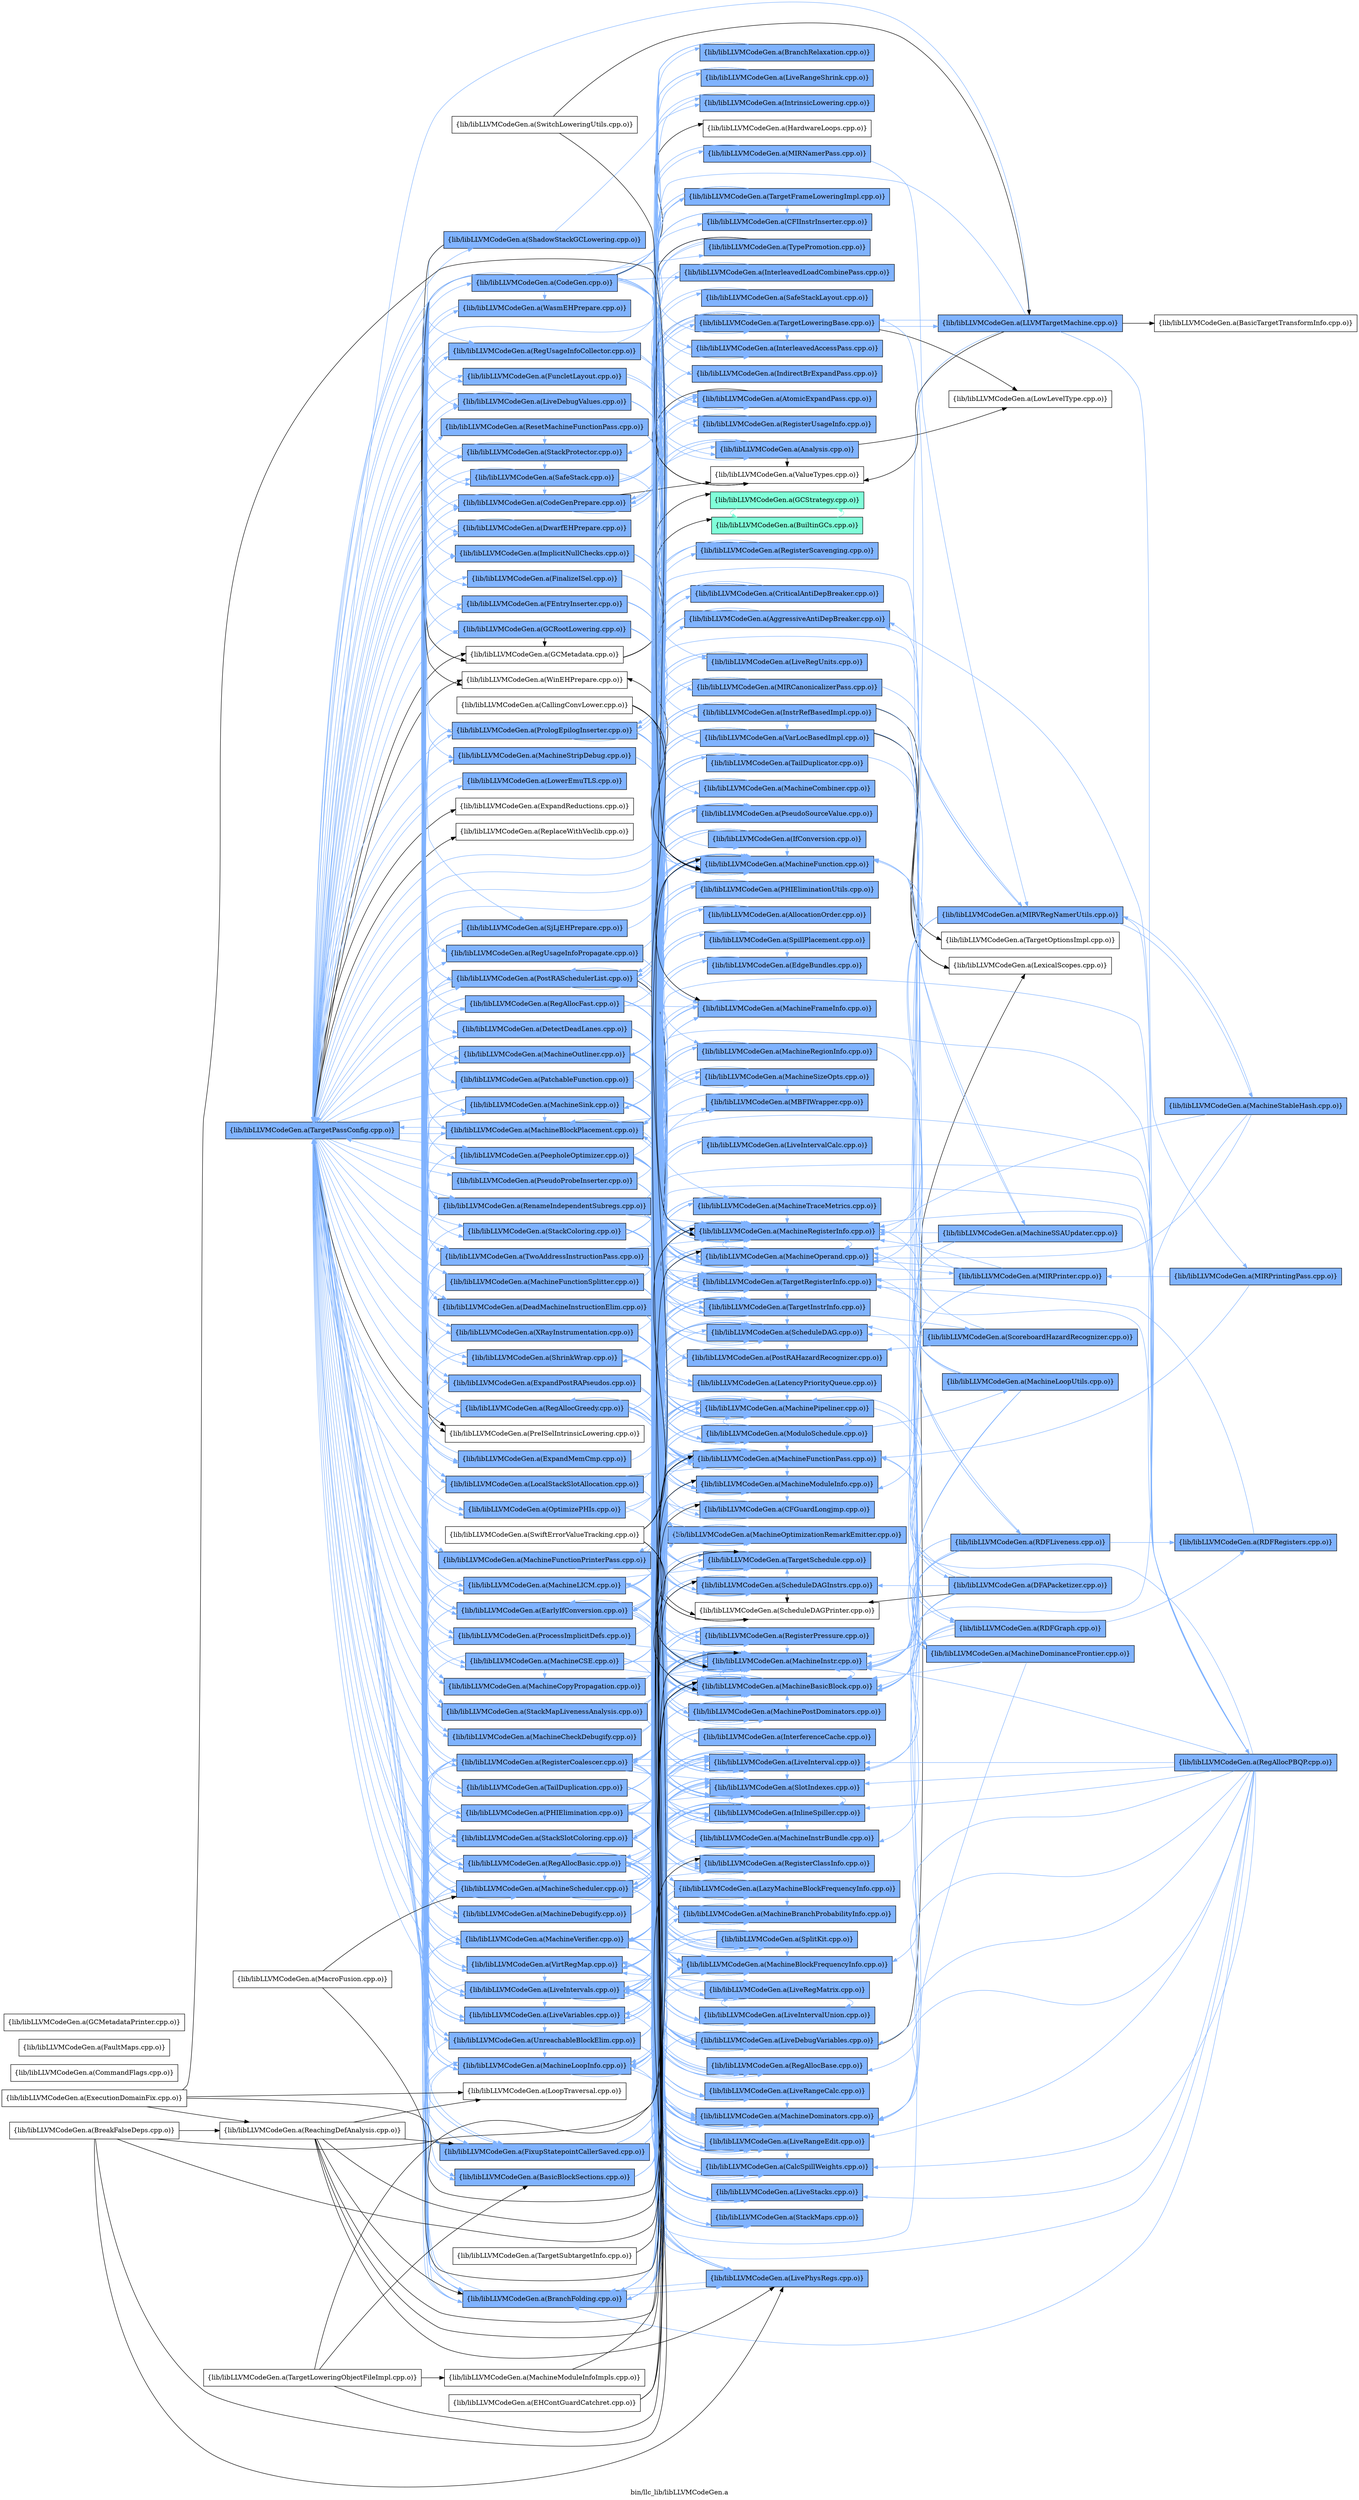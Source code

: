 digraph "bin/llc_lib/libLLVMCodeGen.a" {
	label="bin/llc_lib/libLLVMCodeGen.a";
	rankdir=LR;
	{ rank=same; Node0x5638702fa758;  }
	{ rank=same; Node0x5638702fb6a8; Node0x5638702f3458; Node0x5638702f3688; Node0x5638702f2eb8; Node0x5638702e9098; Node0x5638702ecf18; Node0x5638702ec798; Node0x5638702ec248; Node0x5638702eb488; Node0x5638702e5678; Node0x5638702e53f8; Node0x5638702e4638; Node0x5638702ffb18; Node0x563870300c98; Node0x563870301418; Node0x5638702fc8c8; Node0x5638702fd9a8; Node0x5638702fe1c8; Node0x5638702fdb38; Node0x5638702ffca8; Node0x563870301468; Node0x5638702fd188; Node0x563870300ce8; Node0x5638702e51c8; Node0x5638702e38c8; Node0x5638702ed008; Node0x5638702de7d8; Node0x5638702df368; Node0x5638702e00d8; Node0x5638702e0da8; Node0x5638702f5e88; Node0x5638702f7648; Node0x5638702f7e68; Node0x5638702fde58; Node0x5638702ffed8; Node0x5638702ffcf8; Node0x5638702f8458; Node0x5638702fb888; Node0x5638702fa7f8; Node0x5638703035d8; Node0x563870303d58; Node0x5638702ff758; Node0x563870300888; Node0x5638702fd8b8; Node0x5638702f32c8; Node0x5638702f3638; Node0x5638702f29b8; Node0x5638702fa4d8; Node0x5638702f9cb8; Node0x5638702f94e8; Node0x5638702f7918; Node0x5638702fb0b8; Node0x5638702f83b8; Node0x5638702f93a8; Node0x5638702f9bc8; Node0x5638702f4ee8; Node0x5638702e56c8; Node0x5638702e4ef8; Node0x563870301af8; Node0x5638702e6ac8; Node0x5638702e0308; Node0x5638702e0538; Node0x5638702dea08; Node0x5638702e16b8; Node0x5638702e0f88; Node0x563870304c08; Node0x5638703052e8; Node0x563870305b58; Node0x5638703062d8; Node0x5638703017d8;  }
	{ rank=same; Node0x5638702e7158; Node0x563870304848; Node0x563870306378; Node0x563870300a68; Node0x5638702ecbf8; Node0x5638702ed378; Node0x5638702f7b98; Node0x5638702f5938; Node0x5638702e7b08; Node0x5638702e0358; Node0x5638702e9818; Node0x5638702ec928; Node0x5638702fcaf8; Node0x5638702fd7c8; Node0x5638702fdd68; Node0x5638702fea88; Node0x5638702e6a28; Node0x563870300b08; Node0x5638702f9a88; Node0x5638702e4f98; Node0x5638702ec108; Node0x563870304e38; Node0x5638702f5d48; Node0x5638702fe088; Node0x5638702fd228; Node0x5638702fcaa8; Node0x563870300dd8; Node0x5638702fbf68; Node0x563870300658; Node0x5638702fb8d8; Node0x5638702f7c38; Node0x5638702e4908; Node0x5638702e7338; Node0x5638702ff578; Node0x5638702eaee8; Node0x5638702f6428; Node0x5638702f9d58; Node0x5638702faf78; Node0x5638702e25b8; Node0x5638702e3648; Node0x563870304528; Node0x5638702f45d8; Node0x5638702f4b78; Node0x5638702feda8; Node0x5638702f89a8; Node0x5638703041b8; Node0x5638702e0768; Node0x563870300f18; Node0x5638702ff258; Node0x5638703001f8; Node0x5638702f92b8; Node0x5638702e71f8; Node0x5638702df048; Node0x5638702f9e48; Node0x5638702f8098; Node0x5638702edb98; Node0x5638702e6d98; Node0x5638702e63e8; Node0x5638702ff078; Node0x5638702ff9d8; Node0x563870300e78; Node0x5638702fca08; Node0x5638702fcc38; Node0x5638702e5e48; Node0x5638702ee318; Node0x5638702f9718; Node0x5638702f8188; Node0x5638702f95d8; Node0x5638702f8e58; Node0x5638702fb158; Node0x5638702facf8; Node0x5638702fa5c8; Node0x5638702f8f48; Node0x5638702e40e8; Node0x5638702e3a08; Node0x5638702f8c78; Node0x5638702df278; Node0x5638702e7428; Node0x5638702fc0f8; Node0x5638702fd1d8; Node0x563870301f08; Node0x5638703025e8;  }
	{ rank=same; Node0x5638702fd728; Node0x5638702fcf58; Node0x5638702e0678; Node0x5638702fa078; Node0x5638702fbe78; Node0x5638702e48b8; Node0x5638702e27e8; Node0x5638702e5da8; Node0x5638702fc328; Node0x5638702f3b38; Node0x5638702f7cd8; Node0x5638702f9f88; Node0x5638702fbb08;  }
	{ rank=same; Node0x5638702fa758;  }
	{ rank=same; Node0x5638702fb6a8; Node0x5638702f3458; Node0x5638702f3688; Node0x5638702f2eb8; Node0x5638702e9098; Node0x5638702ecf18; Node0x5638702ec798; Node0x5638702ec248; Node0x5638702eb488; Node0x5638702e5678; Node0x5638702e53f8; Node0x5638702e4638; Node0x5638702ffb18; Node0x563870300c98; Node0x563870301418; Node0x5638702fc8c8; Node0x5638702fd9a8; Node0x5638702fe1c8; Node0x5638702fdb38; Node0x5638702ffca8; Node0x563870301468; Node0x5638702fd188; Node0x563870300ce8; Node0x5638702e51c8; Node0x5638702e38c8; Node0x5638702ed008; Node0x5638702de7d8; Node0x5638702df368; Node0x5638702e00d8; Node0x5638702e0da8; Node0x5638702f5e88; Node0x5638702f7648; Node0x5638702f7e68; Node0x5638702fde58; Node0x5638702ffed8; Node0x5638702ffcf8; Node0x5638702f8458; Node0x5638702fb888; Node0x5638702fa7f8; Node0x5638703035d8; Node0x563870303d58; Node0x5638702ff758; Node0x563870300888; Node0x5638702fd8b8; Node0x5638702f32c8; Node0x5638702f3638; Node0x5638702f29b8; Node0x5638702fa4d8; Node0x5638702f9cb8; Node0x5638702f94e8; Node0x5638702f7918; Node0x5638702fb0b8; Node0x5638702f83b8; Node0x5638702f93a8; Node0x5638702f9bc8; Node0x5638702f4ee8; Node0x5638702e56c8; Node0x5638702e4ef8; Node0x563870301af8; Node0x5638702e6ac8; Node0x5638702e0308; Node0x5638702e0538; Node0x5638702dea08; Node0x5638702e16b8; Node0x5638702e0f88; Node0x563870304c08; Node0x5638703052e8; Node0x563870305b58; Node0x5638703062d8; Node0x5638703017d8;  }
	{ rank=same; Node0x5638702e7158; Node0x563870304848; Node0x563870306378; Node0x563870300a68; Node0x5638702ecbf8; Node0x5638702ed378; Node0x5638702f7b98; Node0x5638702f5938; Node0x5638702e7b08; Node0x5638702e0358; Node0x5638702e9818; Node0x5638702ec928; Node0x5638702fcaf8; Node0x5638702fd7c8; Node0x5638702fdd68; Node0x5638702fea88; Node0x5638702e6a28; Node0x563870300b08; Node0x5638702f9a88; Node0x5638702e4f98; Node0x5638702ec108; Node0x563870304e38; Node0x5638702f5d48; Node0x5638702fe088; Node0x5638702fd228; Node0x5638702fcaa8; Node0x563870300dd8; Node0x5638702fbf68; Node0x563870300658; Node0x5638702fb8d8; Node0x5638702f7c38; Node0x5638702e4908; Node0x5638702e7338; Node0x5638702ff578; Node0x5638702eaee8; Node0x5638702f6428; Node0x5638702f9d58; Node0x5638702faf78; Node0x5638702e25b8; Node0x5638702e3648; Node0x563870304528; Node0x5638702f45d8; Node0x5638702f4b78; Node0x5638702feda8; Node0x5638702f89a8; Node0x5638703041b8; Node0x5638702e0768; Node0x563870300f18; Node0x5638702ff258; Node0x5638703001f8; Node0x5638702f92b8; Node0x5638702e71f8; Node0x5638702df048; Node0x5638702f9e48; Node0x5638702f8098; Node0x5638702edb98; Node0x5638702e6d98; Node0x5638702e63e8; Node0x5638702ff078; Node0x5638702ff9d8; Node0x563870300e78; Node0x5638702fca08; Node0x5638702fcc38; Node0x5638702e5e48; Node0x5638702ee318; Node0x5638702f9718; Node0x5638702f8188; Node0x5638702f95d8; Node0x5638702f8e58; Node0x5638702fb158; Node0x5638702facf8; Node0x5638702fa5c8; Node0x5638702f8f48; Node0x5638702e40e8; Node0x5638702e3a08; Node0x5638702f8c78; Node0x5638702df278; Node0x5638702e7428; Node0x5638702fc0f8; Node0x5638702fd1d8; Node0x563870301f08; Node0x5638703025e8;  }
	{ rank=same; Node0x5638702fd728; Node0x5638702fcf58; Node0x5638702e0678; Node0x5638702fa078; Node0x5638702fbe78; Node0x5638702e48b8; Node0x5638702e27e8; Node0x5638702e5da8; Node0x5638702fc328; Node0x5638702f3b38; Node0x5638702f7cd8; Node0x5638702f9f88; Node0x5638702fbb08;  }

	Node0x5638702fa758 [shape=record,shape=box,group=2,style=filled,fillcolor="0.600000 0.5 1",label="{lib/libLLVMCodeGen.a(TargetPassConfig.cpp.o)}"];
	Node0x5638702fa758 -> Node0x5638702fb6a8[color="0.600000 0.5 1"];
	Node0x5638702fa758 -> Node0x5638702f3458[color="0.600000 0.5 1"];
	Node0x5638702fa758 -> Node0x5638702f3688[color="0.600000 0.5 1"];
	Node0x5638702fa758 -> Node0x5638702f2eb8[color="0.600000 0.5 1"];
	Node0x5638702fa758 -> Node0x5638702e9098[color="0.600000 0.5 1"];
	Node0x5638702fa758 -> Node0x5638702ecf18[color="0.600000 0.5 1"];
	Node0x5638702fa758 -> Node0x5638702ec798[color="0.600000 0.5 1"];
	Node0x5638702fa758 -> Node0x5638702ec248[color="0.600000 0.5 1"];
	Node0x5638702fa758 -> Node0x5638702eb488[color="0.600000 0.5 1"];
	Node0x5638702fa758 -> Node0x5638702e5678[color="0.600000 0.5 1"];
	Node0x5638702fa758 -> Node0x5638702e53f8[color="0.600000 0.5 1"];
	Node0x5638702fa758 -> Node0x5638702e4638[color="0.600000 0.5 1"];
	Node0x5638702fa758 -> Node0x5638702ffb18[color="0.600000 0.5 1"];
	Node0x5638702fa758 -> Node0x563870300c98[color="0.600000 0.5 1"];
	Node0x5638702fa758 -> Node0x563870301418;
	Node0x5638702fa758 -> Node0x5638702fc8c8[color="0.600000 0.5 1"];
	Node0x5638702fa758 -> Node0x5638702fd9a8[color="0.600000 0.5 1"];
	Node0x5638702fa758 -> Node0x5638702fe1c8[color="0.600000 0.5 1"];
	Node0x5638702fa758 -> Node0x5638702fdb38[color="0.600000 0.5 1"];
	Node0x5638702fa758 -> Node0x5638702ffca8;
	Node0x5638702fa758 -> Node0x563870301468[color="0.600000 0.5 1"];
	Node0x5638702fa758 -> Node0x5638702fd188[color="0.600000 0.5 1"];
	Node0x5638702fa758 -> Node0x563870300ce8[color="0.600000 0.5 1"];
	Node0x5638702fa758 -> Node0x5638702e51c8[color="0.600000 0.5 1"];
	Node0x5638702fa758 -> Node0x5638702e38c8[color="0.600000 0.5 1"];
	Node0x5638702fa758 -> Node0x5638702ed008[color="0.600000 0.5 1"];
	Node0x5638702fa758 -> Node0x5638702de7d8[color="0.600000 0.5 1"];
	Node0x5638702fa758 -> Node0x5638702df368[color="0.600000 0.5 1"];
	Node0x5638702fa758 -> Node0x5638702e00d8[color="0.600000 0.5 1"];
	Node0x5638702fa758 -> Node0x5638702e0da8[color="0.600000 0.5 1"];
	Node0x5638702fa758 -> Node0x5638702f5e88[color="0.600000 0.5 1"];
	Node0x5638702fa758 -> Node0x5638702f7648[color="0.600000 0.5 1"];
	Node0x5638702fa758 -> Node0x5638702f7e68[color="0.600000 0.5 1"];
	Node0x5638702fa758 -> Node0x5638702fde58[color="0.600000 0.5 1"];
	Node0x5638702fa758 -> Node0x5638702ffed8[color="0.600000 0.5 1"];
	Node0x5638702fa758 -> Node0x5638702ffcf8[color="0.600000 0.5 1"];
	Node0x5638702fa758 -> Node0x5638702f8458[color="0.600000 0.5 1"];
	Node0x5638702fa758 -> Node0x5638702fb888[color="0.600000 0.5 1"];
	Node0x5638702fa758 -> Node0x5638702fa7f8[color="0.600000 0.5 1"];
	Node0x5638702fa758 -> Node0x5638703035d8[color="0.600000 0.5 1"];
	Node0x5638702fa758 -> Node0x563870303d58[color="0.600000 0.5 1"];
	Node0x5638702fa758 -> Node0x5638702ff758[color="0.600000 0.5 1"];
	Node0x5638702fa758 -> Node0x563870300888[color="0.600000 0.5 1"];
	Node0x5638702fa758 -> Node0x5638702fd8b8;
	Node0x5638702fa758 -> Node0x5638702f32c8[color="0.600000 0.5 1"];
	Node0x5638702fa758 -> Node0x5638702f3638[color="0.600000 0.5 1"];
	Node0x5638702fa758 -> Node0x5638702f29b8[color="0.600000 0.5 1"];
	Node0x5638702fa758 -> Node0x5638702fa4d8[color="0.600000 0.5 1"];
	Node0x5638702fa758 -> Node0x5638702f9cb8[color="0.600000 0.5 1"];
	Node0x5638702fa758 -> Node0x5638702f94e8[color="0.600000 0.5 1"];
	Node0x5638702fa758 -> Node0x5638702f7918[color="0.600000 0.5 1"];
	Node0x5638702fa758 -> Node0x5638702fb0b8[color="0.600000 0.5 1"];
	Node0x5638702fa758 -> Node0x5638702f83b8[color="0.600000 0.5 1"];
	Node0x5638702fa758 -> Node0x5638702f93a8[color="0.600000 0.5 1"];
	Node0x5638702fa758 -> Node0x5638702f9bc8;
	Node0x5638702fa758 -> Node0x5638702f4ee8[color="0.600000 0.5 1"];
	Node0x5638702fa758 -> Node0x5638702e56c8[color="0.600000 0.5 1"];
	Node0x5638702fa758 -> Node0x5638702e4ef8[color="0.600000 0.5 1"];
	Node0x5638702fa758 -> Node0x563870301af8[color="0.600000 0.5 1"];
	Node0x5638702fa758 -> Node0x5638702e6ac8[color="0.600000 0.5 1"];
	Node0x5638702fa758 -> Node0x5638702e0308[color="0.600000 0.5 1"];
	Node0x5638702fa758 -> Node0x5638702e0538[color="0.600000 0.5 1"];
	Node0x5638702fa758 -> Node0x5638702dea08[color="0.600000 0.5 1"];
	Node0x5638702fa758 -> Node0x5638702e16b8[color="0.600000 0.5 1"];
	Node0x5638702fa758 -> Node0x5638702e0f88[color="0.600000 0.5 1"];
	Node0x5638702fa758 -> Node0x563870304c08[color="0.600000 0.5 1"];
	Node0x5638702fa758 -> Node0x5638703052e8[color="0.600000 0.5 1"];
	Node0x5638702fa758 -> Node0x563870305b58;
	Node0x5638702fa758 -> Node0x5638703062d8[color="0.600000 0.5 1"];
	Node0x5638702fa758 -> Node0x5638703017d8[color="0.600000 0.5 1"];
	Node0x5638702e0768 [shape=record,shape=box,group=1,style=filled,fillcolor="0.450000 0.5 1",label="{lib/libLLVMCodeGen.a(BuiltinGCs.cpp.o)}"];
	Node0x5638702e0768 -> Node0x563870300f18[color="0.450000 0.5 1"];
	Node0x5638702e9098 [shape=record,shape=box,group=2,style=filled,fillcolor="0.600000 0.5 1",label="{lib/libLLVMCodeGen.a(CodeGen.cpp.o)}"];
	Node0x5638702e9098 -> Node0x5638702fa758[color="0.600000 0.5 1"];
	Node0x5638702e9098 -> Node0x5638702f5938[color="0.600000 0.5 1"];
	Node0x5638702e9098 -> Node0x5638702e7b08[color="0.600000 0.5 1"];
	Node0x5638702e9098 -> Node0x5638702e0358[color="0.600000 0.5 1"];
	Node0x5638702e9098 -> Node0x5638702e9818[color="0.600000 0.5 1"];
	Node0x5638702e9098 -> Node0x5638702ecf18[color="0.600000 0.5 1"];
	Node0x5638702e9098 -> Node0x5638702ec798[color="0.600000 0.5 1"];
	Node0x5638702e9098 -> Node0x5638702ec928[color="0.600000 0.5 1"];
	Node0x5638702e9098 -> Node0x5638702ec248[color="0.600000 0.5 1"];
	Node0x5638702e9098 -> Node0x5638702eb488[color="0.600000 0.5 1"];
	Node0x5638702e9098 -> Node0x5638702e5678[color="0.600000 0.5 1"];
	Node0x5638702e9098 -> Node0x5638702e53f8[color="0.600000 0.5 1"];
	Node0x5638702e9098 -> Node0x5638702e4638[color="0.600000 0.5 1"];
	Node0x5638702e9098 -> Node0x5638702ffb18[color="0.600000 0.5 1"];
	Node0x5638702e9098 -> Node0x563870300c98[color="0.600000 0.5 1"];
	Node0x5638702e9098 -> Node0x5638702fc8c8[color="0.600000 0.5 1"];
	Node0x5638702e9098 -> Node0x5638702fd9a8[color="0.600000 0.5 1"];
	Node0x5638702e9098 -> Node0x5638702fe1c8[color="0.600000 0.5 1"];
	Node0x5638702e9098 -> Node0x5638702fdb38[color="0.600000 0.5 1"];
	Node0x5638702e9098 -> Node0x5638702ffca8;
	Node0x5638702e9098 -> Node0x563870301468[color="0.600000 0.5 1"];
	Node0x5638702e9098 -> Node0x5638702fcaf8;
	Node0x5638702e9098 -> Node0x5638702fd7c8[color="0.600000 0.5 1"];
	Node0x5638702e9098 -> Node0x5638702fd188[color="0.600000 0.5 1"];
	Node0x5638702e9098 -> Node0x5638702fdd68[color="0.600000 0.5 1"];
	Node0x5638702e9098 -> Node0x5638702fea88[color="0.600000 0.5 1"];
	Node0x5638702e9098 -> Node0x5638702e6a28[color="0.600000 0.5 1"];
	Node0x5638702e9098 -> Node0x563870300b08[color="0.600000 0.5 1"];
	Node0x5638702e9098 -> Node0x563870300ce8[color="0.600000 0.5 1"];
	Node0x5638702e9098 -> Node0x5638702f9a88[color="0.600000 0.5 1"];
	Node0x5638702e9098 -> Node0x5638702e4f98[color="0.600000 0.5 1"];
	Node0x5638702e9098 -> Node0x5638702e51c8[color="0.600000 0.5 1"];
	Node0x5638702e9098 -> Node0x5638702e38c8[color="0.600000 0.5 1"];
	Node0x5638702e9098 -> Node0x5638702ed378[color="0.600000 0.5 1"];
	Node0x5638702e9098 -> Node0x5638702ed008[color="0.600000 0.5 1"];
	Node0x5638702e9098 -> Node0x5638702ec108[color="0.600000 0.5 1"];
	Node0x5638702e9098 -> Node0x5638702de7d8[color="0.600000 0.5 1"];
	Node0x5638702e9098 -> Node0x5638702df368[color="0.600000 0.5 1"];
	Node0x5638702e9098 -> Node0x5638702e00d8[color="0.600000 0.5 1"];
	Node0x5638702e9098 -> Node0x5638702e0da8[color="0.600000 0.5 1"];
	Node0x5638702e9098 -> Node0x563870304e38[color="0.600000 0.5 1"];
	Node0x5638702e9098 -> Node0x5638702f5e88[color="0.600000 0.5 1"];
	Node0x5638702e9098 -> Node0x5638702f5d48[color="0.600000 0.5 1"];
	Node0x5638702e9098 -> Node0x5638702f7648[color="0.600000 0.5 1"];
	Node0x5638702e9098 -> Node0x5638702f7e68[color="0.600000 0.5 1"];
	Node0x5638702e9098 -> Node0x5638702f7b98[color="0.600000 0.5 1"];
	Node0x5638702e9098 -> Node0x5638702fe088[color="0.600000 0.5 1"];
	Node0x5638702e9098 -> Node0x5638702fde58[color="0.600000 0.5 1"];
	Node0x5638702e9098 -> Node0x5638702fd228[color="0.600000 0.5 1"];
	Node0x5638702e9098 -> Node0x5638702fcaa8[color="0.600000 0.5 1"];
	Node0x5638702e9098 -> Node0x563870300dd8[color="0.600000 0.5 1"];
	Node0x5638702e9098 -> Node0x5638702ffed8[color="0.600000 0.5 1"];
	Node0x5638702e9098 -> Node0x5638702ffcf8[color="0.600000 0.5 1"];
	Node0x5638702e9098 -> Node0x5638702f8458[color="0.600000 0.5 1"];
	Node0x5638702e9098 -> Node0x5638702fb888[color="0.600000 0.5 1"];
	Node0x5638702e9098 -> Node0x5638702fbf68[color="0.600000 0.5 1"];
	Node0x5638702e9098 -> Node0x5638702fa7f8[color="0.600000 0.5 1"];
	Node0x5638702e9098 -> Node0x5638703035d8[color="0.600000 0.5 1"];
	Node0x5638702e9098 -> Node0x563870303d58[color="0.600000 0.5 1"];
	Node0x5638702e9098 -> Node0x5638702ff758[color="0.600000 0.5 1"];
	Node0x5638702e9098 -> Node0x563870300658[color="0.600000 0.5 1"];
	Node0x5638702e9098 -> Node0x563870300888[color="0.600000 0.5 1"];
	Node0x5638702e9098 -> Node0x5638702fd8b8;
	Node0x5638702e9098 -> Node0x5638702f32c8[color="0.600000 0.5 1"];
	Node0x5638702e9098 -> Node0x5638702f3638[color="0.600000 0.5 1"];
	Node0x5638702e9098 -> Node0x5638702fa4d8[color="0.600000 0.5 1"];
	Node0x5638702e9098 -> Node0x5638702f9cb8[color="0.600000 0.5 1"];
	Node0x5638702e9098 -> Node0x5638702f94e8[color="0.600000 0.5 1"];
	Node0x5638702e9098 -> Node0x5638702f7918[color="0.600000 0.5 1"];
	Node0x5638702e9098 -> Node0x5638702fb0b8[color="0.600000 0.5 1"];
	Node0x5638702e9098 -> Node0x5638702fb8d8[color="0.600000 0.5 1"];
	Node0x5638702e9098 -> Node0x5638702f7c38[color="0.600000 0.5 1"];
	Node0x5638702e9098 -> Node0x5638702f83b8[color="0.600000 0.5 1"];
	Node0x5638702e9098 -> Node0x5638702f93a8[color="0.600000 0.5 1"];
	Node0x5638702e9098 -> Node0x5638702f4ee8[color="0.600000 0.5 1"];
	Node0x5638702e9098 -> Node0x5638702e56c8[color="0.600000 0.5 1"];
	Node0x5638702e9098 -> Node0x5638702e4ef8[color="0.600000 0.5 1"];
	Node0x5638702e9098 -> Node0x5638702e4908[color="0.600000 0.5 1"];
	Node0x5638702e9098 -> Node0x563870301af8[color="0.600000 0.5 1"];
	Node0x5638702e9098 -> Node0x5638702e6ac8[color="0.600000 0.5 1"];
	Node0x5638702e9098 -> Node0x5638702e0308[color="0.600000 0.5 1"];
	Node0x5638702e9098 -> Node0x5638702e0538[color="0.600000 0.5 1"];
	Node0x5638702e9098 -> Node0x5638702dea08[color="0.600000 0.5 1"];
	Node0x5638702e9098 -> Node0x5638702e16b8[color="0.600000 0.5 1"];
	Node0x5638702e9098 -> Node0x5638702e0f88[color="0.600000 0.5 1"];
	Node0x5638702e9098 -> Node0x563870304c08[color="0.600000 0.5 1"];
	Node0x5638702e9098 -> Node0x5638703052e8[color="0.600000 0.5 1"];
	Node0x5638702e9098 -> Node0x563870305b58;
	Node0x5638702e9098 -> Node0x5638703062d8[color="0.600000 0.5 1"];
	Node0x5638702e9098 -> Node0x5638703017d8[color="0.600000 0.5 1"];
	Node0x5638702eb168 [shape=record,shape=box,group=0,label="{lib/libLLVMCodeGen.a(CommandFlags.cpp.o)}"];
	Node0x563870301418 [shape=record,shape=box,group=0,label="{lib/libLLVMCodeGen.a(ExpandReductions.cpp.o)}"];
	Node0x563870301468 [shape=record,shape=box,group=2,style=filled,fillcolor="0.600000 0.5 1",label="{lib/libLLVMCodeGen.a(GCRootLowering.cpp.o)}"];
	Node0x563870301468 -> Node0x5638702ffca8;
	Node0x563870301468 -> Node0x5638702ecbf8[color="0.600000 0.5 1"];
	Node0x563870301468 -> Node0x563870304848[color="0.600000 0.5 1"];
	Node0x563870301468 -> Node0x563870306378[color="0.600000 0.5 1"];
	Node0x563870301468 -> Node0x5638702f6428[color="0.600000 0.5 1"];
	Node0x5638702fcaf8 [shape=record,shape=box,group=0,label="{lib/libLLVMCodeGen.a(HardwareLoops.cpp.o)}"];
	Node0x5638702f7b98 [shape=record,shape=box,group=2,style=filled,fillcolor="0.600000 0.5 1",label="{lib/libLLVMCodeGen.a(MachineModuleInfo.cpp.o)}"];
	Node0x5638702f7b98 -> Node0x5638702e0358[color="0.600000 0.5 1"];
	Node0x5638702f7b98 -> Node0x563870304848[color="0.600000 0.5 1"];
	Node0x5638702f47b8 [shape=record,shape=box,group=2,style=filled,fillcolor="0.600000 0.5 1",label="{lib/libLLVMCodeGen.a(MIRPrintingPass.cpp.o)}"];
	Node0x5638702f47b8 -> Node0x563870306378[color="0.600000 0.5 1"];
	Node0x5638702f47b8 -> Node0x5638702f3b38[color="0.600000 0.5 1"];
	Node0x5638702fa4d8 [shape=record,shape=box,group=2,style=filled,fillcolor="0.600000 0.5 1",label="{lib/libLLVMCodeGen.a(RegAllocBasic.cpp.o)}"];
	Node0x5638702fa4d8 -> Node0x563870300b08[color="0.600000 0.5 1"];
	Node0x5638702fa4d8 -> Node0x563870300ce8[color="0.600000 0.5 1"];
	Node0x5638702fa4d8 -> Node0x5638702f9718[color="0.600000 0.5 1"];
	Node0x5638702fa4d8 -> Node0x5638702f8188[color="0.600000 0.5 1"];
	Node0x5638702fa4d8 -> Node0x5638702e4f98[color="0.600000 0.5 1"];
	Node0x5638702fa4d8 -> Node0x5638702ed378[color="0.600000 0.5 1"];
	Node0x5638702fa4d8 -> Node0x563870304e38[color="0.600000 0.5 1"];
	Node0x5638702fa4d8 -> Node0x563870306378[color="0.600000 0.5 1"];
	Node0x5638702fa4d8 -> Node0x5638702f7e68[color="0.600000 0.5 1"];
	Node0x5638702fa4d8 -> Node0x5638702ffed8[color="0.600000 0.5 1"];
	Node0x5638702fa4d8 -> Node0x5638702f95d8[color="0.600000 0.5 1"];
	Node0x5638702fa4d8 -> Node0x5638702f8e58[color="0.600000 0.5 1"];
	Node0x5638702fa4d8 -> Node0x5638702fb158[color="0.600000 0.5 1"];
	Node0x5638702fa4d8 -> Node0x5638702facf8[color="0.600000 0.5 1"];
	Node0x5638702fa4d8 -> Node0x5638702fa5c8[color="0.600000 0.5 1"];
	Node0x5638702fa4d8 -> Node0x5638702f8098[color="0.600000 0.5 1"];
	Node0x5638702fa4d8 -> Node0x5638702f7918[color="0.600000 0.5 1"];
	Node0x5638702fa4d8 -> Node0x5638702e4908[color="0.600000 0.5 1"];
	Node0x5638702fa4d8 -> Node0x563870304c08[color="0.600000 0.5 1"];
	Node0x5638702f9cb8 [shape=record,shape=box,group=2,style=filled,fillcolor="0.600000 0.5 1",label="{lib/libLLVMCodeGen.a(RegAllocFast.cpp.o)}"];
	Node0x5638702f9cb8 -> Node0x5638702ec798[color="0.600000 0.5 1"];
	Node0x5638702f9cb8 -> Node0x5638702ecbf8[color="0.600000 0.5 1"];
	Node0x5638702f9cb8 -> Node0x5638703041b8[color="0.600000 0.5 1"];
	Node0x5638702f9cb8 -> Node0x563870304848[color="0.600000 0.5 1"];
	Node0x5638702f9cb8 -> Node0x563870306378[color="0.600000 0.5 1"];
	Node0x5638702f9cb8 -> Node0x5638702f6428[color="0.600000 0.5 1"];
	Node0x5638702f9cb8 -> Node0x5638702feda8[color="0.600000 0.5 1"];
	Node0x5638702f9cb8 -> Node0x563870300a68[color="0.600000 0.5 1"];
	Node0x5638702f9cb8 -> Node0x5638702ffed8[color="0.600000 0.5 1"];
	Node0x5638702f9cb8 -> Node0x5638702fa4d8[color="0.600000 0.5 1"];
	Node0x5638702f9cb8 -> Node0x5638702f8098[color="0.600000 0.5 1"];
	Node0x5638702f94e8 [shape=record,shape=box,group=2,style=filled,fillcolor="0.600000 0.5 1",label="{lib/libLLVMCodeGen.a(RegAllocGreedy.cpp.o)}"];
	Node0x5638702f94e8 -> Node0x5638702e4638[color="0.600000 0.5 1"];
	Node0x5638702f94e8 -> Node0x5638702f9e48[color="0.600000 0.5 1"];
	Node0x5638702f94e8 -> Node0x563870300b08[color="0.600000 0.5 1"];
	Node0x5638702f94e8 -> Node0x563870300ce8[color="0.600000 0.5 1"];
	Node0x5638702f94e8 -> Node0x5638702ff258[color="0.600000 0.5 1"];
	Node0x5638702f94e8 -> Node0x5638702f9718[color="0.600000 0.5 1"];
	Node0x5638702f94e8 -> Node0x5638702f8188[color="0.600000 0.5 1"];
	Node0x5638702f94e8 -> Node0x5638702e4f98[color="0.600000 0.5 1"];
	Node0x5638702f94e8 -> Node0x5638702e51c8[color="0.600000 0.5 1"];
	Node0x5638702f94e8 -> Node0x5638702ecbf8[color="0.600000 0.5 1"];
	Node0x5638702f94e8 -> Node0x5638702ed378[color="0.600000 0.5 1"];
	Node0x5638702f94e8 -> Node0x563870304e38[color="0.600000 0.5 1"];
	Node0x5638702f94e8 -> Node0x563870306378[color="0.600000 0.5 1"];
	Node0x5638702f94e8 -> Node0x5638702f6428[color="0.600000 0.5 1"];
	Node0x5638702f94e8 -> Node0x5638702f7e68[color="0.600000 0.5 1"];
	Node0x5638702f94e8 -> Node0x5638702fe088[color="0.600000 0.5 1"];
	Node0x5638702f94e8 -> Node0x5638702ffed8[color="0.600000 0.5 1"];
	Node0x5638702f94e8 -> Node0x5638702fb888[color="0.600000 0.5 1"];
	Node0x5638702f94e8 -> Node0x5638702fa4d8[color="0.600000 0.5 1"];
	Node0x5638702f94e8 -> Node0x5638702f95d8[color="0.600000 0.5 1"];
	Node0x5638702f94e8 -> Node0x5638702f8e58[color="0.600000 0.5 1"];
	Node0x5638702f94e8 -> Node0x5638702fb158[color="0.600000 0.5 1"];
	Node0x5638702f94e8 -> Node0x5638702facf8[color="0.600000 0.5 1"];
	Node0x5638702f94e8 -> Node0x5638702fa5c8[color="0.600000 0.5 1"];
	Node0x5638702f94e8 -> Node0x5638702f8f48[color="0.600000 0.5 1"];
	Node0x5638702f94e8 -> Node0x5638702f8098[color="0.600000 0.5 1"];
	Node0x5638702f94e8 -> Node0x5638702f7918[color="0.600000 0.5 1"];
	Node0x5638702f94e8 -> Node0x5638702e4908[color="0.600000 0.5 1"];
	Node0x5638702f94e8 -> Node0x5638702e40e8[color="0.600000 0.5 1"];
	Node0x5638702f94e8 -> Node0x5638702e3a08[color="0.600000 0.5 1"];
	Node0x5638702f94e8 -> Node0x563870304c08[color="0.600000 0.5 1"];
	Node0x5638702f8728 [shape=record,shape=box,group=2,style=filled,fillcolor="0.600000 0.5 1",label="{lib/libLLVMCodeGen.a(RegAllocPBQP.cpp.o)}"];
	Node0x5638702f8728 -> Node0x5638702f45d8[color="0.600000 0.5 1"];
	Node0x5638702f8728 -> Node0x5638702ec798[color="0.600000 0.5 1"];
	Node0x5638702f8728 -> Node0x563870300b08[color="0.600000 0.5 1"];
	Node0x5638702f8728 -> Node0x563870300ce8[color="0.600000 0.5 1"];
	Node0x5638702f8728 -> Node0x5638702ff258[color="0.600000 0.5 1"];
	Node0x5638702f8728 -> Node0x5638702e4f98[color="0.600000 0.5 1"];
	Node0x5638702f8728 -> Node0x5638702e51c8[color="0.600000 0.5 1"];
	Node0x5638702f8728 -> Node0x5638702ed378[color="0.600000 0.5 1"];
	Node0x5638702f8728 -> Node0x563870304e38[color="0.600000 0.5 1"];
	Node0x5638702f8728 -> Node0x563870306378[color="0.600000 0.5 1"];
	Node0x5638702f8728 -> Node0x5638702f6428[color="0.600000 0.5 1"];
	Node0x5638702f8728 -> Node0x5638702f7e68[color="0.600000 0.5 1"];
	Node0x5638702f8728 -> Node0x563870300a68[color="0.600000 0.5 1"];
	Node0x5638702f8728 -> Node0x5638702fca08[color="0.600000 0.5 1"];
	Node0x5638702f8728 -> Node0x5638702fa4d8[color="0.600000 0.5 1"];
	Node0x5638702f8728 -> Node0x5638702f95d8[color="0.600000 0.5 1"];
	Node0x5638702f8728 -> Node0x5638702f8e58[color="0.600000 0.5 1"];
	Node0x5638702f8728 -> Node0x5638702fb158[color="0.600000 0.5 1"];
	Node0x5638702f8728 -> Node0x5638702facf8[color="0.600000 0.5 1"];
	Node0x5638702f8728 -> Node0x5638702f7918[color="0.600000 0.5 1"];
	Node0x5638702f8728 -> Node0x5638702e4908[color="0.600000 0.5 1"];
	Node0x5638702f8728 -> Node0x563870304c08[color="0.600000 0.5 1"];
	Node0x5638702ee318 [shape=record,shape=box,group=2,style=filled,fillcolor="0.600000 0.5 1",label="{lib/libLLVMCodeGen.a(RegisterScavenging.cpp.o)}"];
	Node0x5638702ee318 -> Node0x5638702f45d8[color="0.600000 0.5 1"];
	Node0x5638702ee318 -> Node0x5638702ecbf8[color="0.600000 0.5 1"];
	Node0x5638702ee318 -> Node0x563870306378[color="0.600000 0.5 1"];
	Node0x5638702ee318 -> Node0x5638702f6428[color="0.600000 0.5 1"];
	Node0x5638702ee318 -> Node0x563870300a68[color="0.600000 0.5 1"];
	Node0x5638702ee318 -> Node0x5638702ff078[color="0.600000 0.5 1"];
	Node0x5638702ee318 -> Node0x5638702f3638[color="0.600000 0.5 1"];
	Node0x5638702f9bc8 [shape=record,shape=box,group=0,label="{lib/libLLVMCodeGen.a(ReplaceWithVeclib.cpp.o)}"];
	Node0x5638702e0f88 [shape=record,shape=box,group=2,style=filled,fillcolor="0.600000 0.5 1",label="{lib/libLLVMCodeGen.a(UnreachableBlockElim.cpp.o)}"];
	Node0x5638702e0f88 -> Node0x5638702ec798[color="0.600000 0.5 1"];
	Node0x5638702e0f88 -> Node0x5638702ecbf8[color="0.600000 0.5 1"];
	Node0x5638702e0f88 -> Node0x563870304e38[color="0.600000 0.5 1"];
	Node0x5638702e0f88 -> Node0x563870304848[color="0.600000 0.5 1"];
	Node0x5638702e0f88 -> Node0x563870306378[color="0.600000 0.5 1"];
	Node0x5638702e0f88 -> Node0x5638702f6428[color="0.600000 0.5 1"];
	Node0x5638702e0f88 -> Node0x5638702f7e68[color="0.600000 0.5 1"];
	Node0x5638702e0f88 -> Node0x5638702feda8[color="0.600000 0.5 1"];
	Node0x5638702e0f88 -> Node0x563870300a68[color="0.600000 0.5 1"];
	Node0x563870300f68 [shape=record,shape=box,group=0,label="{lib/libLLVMCodeGen.a(FaultMaps.cpp.o)}"];
	Node0x563870304848 [shape=record,shape=box,group=2,style=filled,fillcolor="0.600000 0.5 1",label="{lib/libLLVMCodeGen.a(MachineFunction.cpp.o)}"];
	Node0x563870304848 -> Node0x5638702f45d8[color="0.600000 0.5 1"];
	Node0x563870304848 -> Node0x5638702ecbf8[color="0.600000 0.5 1"];
	Node0x563870304848 -> Node0x5638703041b8[color="0.600000 0.5 1"];
	Node0x563870304848 -> Node0x5638702f6428[color="0.600000 0.5 1"];
	Node0x563870304848 -> Node0x5638702f7b98[color="0.600000 0.5 1"];
	Node0x563870304848 -> Node0x5638702feda8[color="0.600000 0.5 1"];
	Node0x563870304848 -> Node0x563870300a68[color="0.600000 0.5 1"];
	Node0x563870304848 -> Node0x5638702fc0f8[color="0.600000 0.5 1"];
	Node0x563870304848 -> Node0x563870305b58;
	Node0x563870306378 [shape=record,shape=box,group=2,style=filled,fillcolor="0.600000 0.5 1",label="{lib/libLLVMCodeGen.a(MachineFunctionPass.cpp.o)}"];
	Node0x563870306378 -> Node0x5638702f5e88[color="0.600000 0.5 1"];
	Node0x563870306378 -> Node0x5638702f7b98[color="0.600000 0.5 1"];
	Node0x563870306378 -> Node0x5638702fe088[color="0.600000 0.5 1"];
	Node0x5638702f6428 [shape=record,shape=box,group=2,style=filled,fillcolor="0.600000 0.5 1",label="{lib/libLLVMCodeGen.a(MachineInstr.cpp.o)}"];
	Node0x5638702f6428 -> Node0x5638702f45d8[color="0.600000 0.5 1"];
	Node0x5638702f6428 -> Node0x5638702ecbf8[color="0.600000 0.5 1"];
	Node0x5638702f6428 -> Node0x563870304848[color="0.600000 0.5 1"];
	Node0x5638702f6428 -> Node0x5638702feda8[color="0.600000 0.5 1"];
	Node0x5638702f6428 -> Node0x563870300a68[color="0.600000 0.5 1"];
	Node0x5638702f6428 -> Node0x5638702e71f8[color="0.600000 0.5 1"];
	Node0x5638702f8818 [shape=record,shape=box,group=0,label="{lib/libLLVMCodeGen.a(MachineModuleInfoImpls.cpp.o)}"];
	Node0x5638702f8818 -> Node0x5638702f7b98;
	Node0x5638702e71f8 [shape=record,shape=box,group=2,style=filled,fillcolor="0.600000 0.5 1",label="{lib/libLLVMCodeGen.a(StackMaps.cpp.o)}"];
	Node0x5638702e71f8 -> Node0x5638702f45d8[color="0.600000 0.5 1"];
	Node0x5638702e71f8 -> Node0x563870304848[color="0.600000 0.5 1"];
	Node0x5638702e71f8 -> Node0x5638702f6428[color="0.600000 0.5 1"];
	Node0x5638702ecbf8 [shape=record,shape=box,group=2,style=filled,fillcolor="0.600000 0.5 1",label="{lib/libLLVMCodeGen.a(MachineBasicBlock.cpp.o)}"];
	Node0x5638702ecbf8 -> Node0x5638702f45d8[color="0.600000 0.5 1"];
	Node0x5638702ecbf8 -> Node0x563870300ce8[color="0.600000 0.5 1"];
	Node0x5638702ecbf8 -> Node0x5638702ff258[color="0.600000 0.5 1"];
	Node0x5638702ecbf8 -> Node0x5638702ff578[color="0.600000 0.5 1"];
	Node0x5638702ecbf8 -> Node0x5638702e51c8[color="0.600000 0.5 1"];
	Node0x5638702ecbf8 -> Node0x563870304e38[color="0.600000 0.5 1"];
	Node0x5638702ecbf8 -> Node0x563870304848[color="0.600000 0.5 1"];
	Node0x5638702ecbf8 -> Node0x5638702f5d48[color="0.600000 0.5 1"];
	Node0x5638702ecbf8 -> Node0x5638702f6428[color="0.600000 0.5 1"];
	Node0x5638702ecbf8 -> Node0x5638702f7e68[color="0.600000 0.5 1"];
	Node0x5638702ecbf8 -> Node0x563870300a68[color="0.600000 0.5 1"];
	Node0x5638702ecbf8 -> Node0x5638702e4908[color="0.600000 0.5 1"];
	Node0x563870300a68 [shape=record,shape=box,group=2,style=filled,fillcolor="0.600000 0.5 1",label="{lib/libLLVMCodeGen.a(MachineRegisterInfo.cpp.o)}"];
	Node0x563870300a68 -> Node0x5638702f45d8[color="0.600000 0.5 1"];
	Node0x563870300a68 -> Node0x5638702ecbf8[color="0.600000 0.5 1"];
	Node0x563870300a68 -> Node0x563870304848[color="0.600000 0.5 1"];
	Node0x563870300a68 -> Node0x5638702f6428[color="0.600000 0.5 1"];
	Node0x563870300a68 -> Node0x5638702feda8[color="0.600000 0.5 1"];
	Node0x5638702f45d8 [shape=record,shape=box,group=2,style=filled,fillcolor="0.600000 0.5 1",label="{lib/libLLVMCodeGen.a(TargetRegisterInfo.cpp.o)}"];
	Node0x5638702f45d8 -> Node0x5638702f6428[color="0.600000 0.5 1"];
	Node0x5638702f45d8 -> Node0x563870300a68[color="0.600000 0.5 1"];
	Node0x5638702f45d8 -> Node0x5638702e25b8[color="0.600000 0.5 1"];
	Node0x5638702f9718 [shape=record,shape=box,group=2,style=filled,fillcolor="0.600000 0.5 1",label="{lib/libLLVMCodeGen.a(LiveRegMatrix.cpp.o)}"];
	Node0x5638702f9718 -> Node0x563870300ce8[color="0.600000 0.5 1"];
	Node0x5638702f9718 -> Node0x5638702ff258[color="0.600000 0.5 1"];
	Node0x5638702f9718 -> Node0x5638702f8188[color="0.600000 0.5 1"];
	Node0x5638702f9718 -> Node0x563870306378[color="0.600000 0.5 1"];
	Node0x5638702f9718 -> Node0x563870304c08[color="0.600000 0.5 1"];
	Node0x5638702feda8 [shape=record,shape=box,group=2,style=filled,fillcolor="0.600000 0.5 1",label="{lib/libLLVMCodeGen.a(MachineOperand.cpp.o)}"];
	Node0x5638702feda8 -> Node0x5638702f45d8[color="0.600000 0.5 1"];
	Node0x5638702feda8 -> Node0x5638702ecbf8[color="0.600000 0.5 1"];
	Node0x5638702feda8 -> Node0x563870304848[color="0.600000 0.5 1"];
	Node0x5638702feda8 -> Node0x563870300a68[color="0.600000 0.5 1"];
	Node0x5638702feda8 -> Node0x5638702f3b38[color="0.600000 0.5 1"];
	Node0x5638702feda8 -> Node0x5638702fc0f8[color="0.600000 0.5 1"];
	Node0x5638702e0ad8 [shape=record,shape=box,group=0,label="{lib/libLLVMCodeGen.a(CallingConvLower.cpp.o)}"];
	Node0x5638702e0ad8 -> Node0x5638703041b8;
	Node0x5638702e0ad8 -> Node0x563870304848;
	Node0x5638702e7158 [shape=record,shape=box,group=2,style=filled,fillcolor="0.600000 0.5 1",label="{lib/libLLVMCodeGen.a(IntrinsicLowering.cpp.o)}"];
	Node0x5638702e7158 -> Node0x5638702e7b08[color="0.600000 0.5 1"];
	Node0x5638703041b8 [shape=record,shape=box,group=2,style=filled,fillcolor="0.600000 0.5 1",label="{lib/libLLVMCodeGen.a(MachineFrameInfo.cpp.o)}"];
	Node0x5638703041b8 -> Node0x563870300a68[color="0.600000 0.5 1"];
	Node0x5638702e3648 [shape=record,shape=box,group=2,style=filled,fillcolor="0.600000 0.5 1",label="{lib/libLLVMCodeGen.a(TargetLoweringBase.cpp.o)}"];
	Node0x5638702e3648 -> Node0x5638702e7338[color="0.600000 0.5 1"];
	Node0x5638702e3648 -> Node0x5638702e7b08[color="0.600000 0.5 1"];
	Node0x5638702e3648 -> Node0x5638702ec248[color="0.600000 0.5 1"];
	Node0x5638702e3648 -> Node0x5638702fea88[color="0.600000 0.5 1"];
	Node0x5638702e3648 -> Node0x5638702e5da8[color="0.600000 0.5 1"];
	Node0x5638702e3648 -> Node0x5638702e48b8;
	Node0x5638702e3648 -> Node0x5638702ecbf8[color="0.600000 0.5 1"];
	Node0x5638702e3648 -> Node0x5638702ed008[color="0.600000 0.5 1"];
	Node0x5638702e3648 -> Node0x563870304848[color="0.600000 0.5 1"];
	Node0x5638702e3648 -> Node0x5638702f6428[color="0.600000 0.5 1"];
	Node0x5638702e3648 -> Node0x5638702feda8[color="0.600000 0.5 1"];
	Node0x5638702e3648 -> Node0x563870300a68[color="0.600000 0.5 1"];
	Node0x5638702e3648 -> Node0x5638702fc328[color="0.600000 0.5 1"];
	Node0x5638702e3648 -> Node0x5638702e0308[color="0.600000 0.5 1"];
	Node0x5638702e3648 -> Node0x563870304528;
	Node0x563870304528 [shape=record,shape=box,group=0,label="{lib/libLLVMCodeGen.a(ValueTypes.cpp.o)}"];
	Node0x5638702ff578 [shape=record,shape=box,group=2,style=filled,fillcolor="0.600000 0.5 1",label="{lib/libLLVMCodeGen.a(LivePhysRegs.cpp.o)}"];
	Node0x5638702ff578 -> Node0x5638702f45d8[color="0.600000 0.5 1"];
	Node0x5638702ff578 -> Node0x5638702ec798[color="0.600000 0.5 1"];
	Node0x5638702ff578 -> Node0x5638702ecbf8[color="0.600000 0.5 1"];
	Node0x5638702ff578 -> Node0x5638702f6428[color="0.600000 0.5 1"];
	Node0x5638702ff578 -> Node0x563870300a68[color="0.600000 0.5 1"];
	Node0x5638702e51c8 [shape=record,shape=box,group=2,style=filled,fillcolor="0.600000 0.5 1",label="{lib/libLLVMCodeGen.a(LiveVariables.cpp.o)}"];
	Node0x5638702e51c8 -> Node0x5638702ecbf8[color="0.600000 0.5 1"];
	Node0x5638702e51c8 -> Node0x563870306378[color="0.600000 0.5 1"];
	Node0x5638702e51c8 -> Node0x5638702f6428[color="0.600000 0.5 1"];
	Node0x5638702e51c8 -> Node0x563870300a68[color="0.600000 0.5 1"];
	Node0x5638702e51c8 -> Node0x5638702e0f88[color="0.600000 0.5 1"];
	Node0x563870304e38 [shape=record,shape=box,group=2,style=filled,fillcolor="0.600000 0.5 1",label="{lib/libLLVMCodeGen.a(MachineDominators.cpp.o)}"];
	Node0x563870304e38 -> Node0x5638702e4638[color="0.600000 0.5 1"];
	Node0x563870304e38 -> Node0x5638702ecbf8[color="0.600000 0.5 1"];
	Node0x563870304e38 -> Node0x5638702ed008[color="0.600000 0.5 1"];
	Node0x563870304e38 -> Node0x563870306378[color="0.600000 0.5 1"];
	Node0x5638702e25b8 [shape=record,shape=box,group=2,style=filled,fillcolor="0.600000 0.5 1",label="{lib/libLLVMCodeGen.a(TargetInstrInfo.cpp.o)}"];
	Node0x5638702e25b8 -> Node0x5638702f4b78[color="0.600000 0.5 1"];
	Node0x5638702e25b8 -> Node0x5638702ecbf8[color="0.600000 0.5 1"];
	Node0x5638702e25b8 -> Node0x563870304848[color="0.600000 0.5 1"];
	Node0x5638702e25b8 -> Node0x5638702f6428[color="0.600000 0.5 1"];
	Node0x5638702e25b8 -> Node0x5638702feda8[color="0.600000 0.5 1"];
	Node0x5638702e25b8 -> Node0x563870300a68[color="0.600000 0.5 1"];
	Node0x5638702e25b8 -> Node0x5638702e6d98[color="0.600000 0.5 1"];
	Node0x5638702e25b8 -> Node0x5638702e71f8[color="0.600000 0.5 1"];
	Node0x5638702e25b8 -> Node0x5638702e27e8[color="0.600000 0.5 1"];
	Node0x5638702f9f88 [shape=record,shape=box,group=0,label="{lib/libLLVMCodeGen.a(TargetOptionsImpl.cpp.o)}"];
	Node0x5638702df278 [shape=record,shape=box,group=2,style=filled,fillcolor="0.600000 0.5 1",label="{lib/libLLVMCodeGen.a(TargetFrameLoweringImpl.cpp.o)}"];
	Node0x5638702df278 -> Node0x5638702e9818[color="0.600000 0.5 1"];
	Node0x5638702df278 -> Node0x5638703041b8[color="0.600000 0.5 1"];
	Node0x5638702df278 -> Node0x563870300a68[color="0.600000 0.5 1"];
	Node0x5638702df278 -> Node0x5638702f3638[color="0.600000 0.5 1"];
	Node0x5638702df278 -> Node0x5638702e56c8[color="0.600000 0.5 1"];
	Node0x5638702f43f8 [shape=record,shape=box,group=0,label="{lib/libLLVMCodeGen.a(TargetSubtargetInfo.cpp.o)}"];
	Node0x5638702f43f8 -> Node0x5638702f4b78;
	Node0x5638702e7338 [shape=record,shape=box,group=2,style=filled,fillcolor="0.600000 0.5 1",label="{lib/libLLVMCodeGen.a(Analysis.cpp.o)}"];
	Node0x5638702e7338 -> Node0x5638702e48b8;
	Node0x5638702e7338 -> Node0x5638702ecbf8[color="0.600000 0.5 1"];
	Node0x5638702e7338 -> Node0x5638702f6428[color="0.600000 0.5 1"];
	Node0x5638702e7338 -> Node0x563870304528;
	Node0x5638702e48b8 [shape=record,shape=box,group=0,label="{lib/libLLVMCodeGen.a(LowLevelType.cpp.o)}"];
	Node0x563870302d68 [shape=record,shape=box,group=0,label="{lib/libLLVMCodeGen.a(MacroFusion.cpp.o)}"];
	Node0x563870302d68 -> Node0x5638702ffed8;
	Node0x563870302d68 -> Node0x5638702e63e8;
	Node0x5638702e7b08 [shape=record,shape=box,group=2,style=filled,fillcolor="0.600000 0.5 1",label="{lib/libLLVMCodeGen.a(AtomicExpandPass.cpp.o)}"];
	Node0x5638702e7b08 -> Node0x5638702fa758[color="0.600000 0.5 1"];
	Node0x5638702e7b08 -> Node0x563870304528;
	Node0x5638702df9a8 [shape=record,shape=box,group=0,label="{lib/libLLVMCodeGen.a(BasicTargetTransformInfo.cpp.o)}"];
	Node0x5638702de788 [shape=record,shape=box,group=0,label="{lib/libLLVMCodeGen.a(BreakFalseDeps.cpp.o)}"];
	Node0x5638702de788 -> Node0x5638702ff578;
	Node0x5638702de788 -> Node0x563870306378;
	Node0x5638702de788 -> Node0x5638702feda8;
	Node0x5638702de788 -> Node0x5638702fa208;
	Node0x5638702de788 -> Node0x5638702f8098;
	Node0x5638702e0358 [shape=record,shape=box,group=2,style=filled,fillcolor="0.600000 0.5 1",label="{lib/libLLVMCodeGen.a(CFGuardLongjmp.cpp.o)}"];
	Node0x5638702e0358 -> Node0x563870304848[color="0.600000 0.5 1"];
	Node0x5638702e0358 -> Node0x563870306378[color="0.600000 0.5 1"];
	Node0x5638702e0358 -> Node0x5638702f6428[color="0.600000 0.5 1"];
	Node0x5638702e9818 [shape=record,shape=box,group=2,style=filled,fillcolor="0.600000 0.5 1",label="{lib/libLLVMCodeGen.a(CFIInstrInserter.cpp.o)}"];
	Node0x5638702e9818 -> Node0x5638702ecbf8[color="0.600000 0.5 1"];
	Node0x5638702e9818 -> Node0x563870304848[color="0.600000 0.5 1"];
	Node0x5638702e9818 -> Node0x563870306378[color="0.600000 0.5 1"];
	Node0x5638702e9818 -> Node0x5638702f6428[color="0.600000 0.5 1"];
	Node0x5638702e4638 [shape=record,shape=box,group=2,style=filled,fillcolor="0.600000 0.5 1",label="{lib/libLLVMCodeGen.a(EarlyIfConversion.cpp.o)}"];
	Node0x5638702e4638 -> Node0x5638702f4b78[color="0.600000 0.5 1"];
	Node0x5638702e4638 -> Node0x5638702ec798[color="0.600000 0.5 1"];
	Node0x5638702e4638 -> Node0x5638702ecbf8[color="0.600000 0.5 1"];
	Node0x5638702e4638 -> Node0x5638702eaee8[color="0.600000 0.5 1"];
	Node0x5638702e4638 -> Node0x563870304e38[color="0.600000 0.5 1"];
	Node0x5638702e4638 -> Node0x563870306378[color="0.600000 0.5 1"];
	Node0x5638702e4638 -> Node0x5638702f6428[color="0.600000 0.5 1"];
	Node0x5638702e4638 -> Node0x5638702f7e68[color="0.600000 0.5 1"];
	Node0x5638702e4638 -> Node0x5638702feda8[color="0.600000 0.5 1"];
	Node0x5638702e4638 -> Node0x5638702fe088[color="0.600000 0.5 1"];
	Node0x5638702e4638 -> Node0x563870300a68[color="0.600000 0.5 1"];
	Node0x5638702e4638 -> Node0x5638702f89a8[color="0.600000 0.5 1"];
	Node0x5638702ff668 [shape=record,shape=box,group=0,label="{lib/libLLVMCodeGen.a(EHContGuardCatchret.cpp.o)}"];
	Node0x5638702ff668 -> Node0x5638702e0358;
	Node0x5638702ff668 -> Node0x5638702ecbf8;
	Node0x5638702ff668 -> Node0x563870306378;
	Node0x5638702ff398 [shape=record,shape=box,group=0,label="{lib/libLLVMCodeGen.a(ExecutionDomainFix.cpp.o)}"];
	Node0x5638702ff398 -> Node0x5638702e3c38;
	Node0x5638702ff398 -> Node0x563870306378;
	Node0x5638702ff398 -> Node0x563870300a68;
	Node0x5638702ff398 -> Node0x5638702fa208;
	Node0x5638702fdd68 [shape=record,shape=box,group=2,style=filled,fillcolor="0.600000 0.5 1",label="{lib/libLLVMCodeGen.a(IndirectBrExpandPass.cpp.o)}"];
	Node0x5638702fdd68 -> Node0x5638702fa758[color="0.600000 0.5 1"];
	Node0x5638702fea88 [shape=record,shape=box,group=2,style=filled,fillcolor="0.600000 0.5 1",label="{lib/libLLVMCodeGen.a(InterleavedAccessPass.cpp.o)}"];
	Node0x5638702fea88 -> Node0x5638702fa758[color="0.600000 0.5 1"];
	Node0x5638702f9a88 [shape=record,shape=box,group=2,style=filled,fillcolor="0.600000 0.5 1",label="{lib/libLLVMCodeGen.a(LiveRangeShrink.cpp.o)}"];
	Node0x5638702f9a88 -> Node0x5638702ecbf8[color="0.600000 0.5 1"];
	Node0x5638702f9a88 -> Node0x563870306378[color="0.600000 0.5 1"];
	Node0x5638702f9a88 -> Node0x5638702f6428[color="0.600000 0.5 1"];
	Node0x5638702f9a88 -> Node0x563870300a68[color="0.600000 0.5 1"];
	Node0x5638702e5da8 [shape=record,shape=box,group=2,style=filled,fillcolor="0.600000 0.5 1",label="{lib/libLLVMCodeGen.a(LLVMTargetMachine.cpp.o)}"];
	Node0x5638702e5da8 -> Node0x5638702fa758[color="0.600000 0.5 1"];
	Node0x5638702e5da8 -> Node0x5638702df9a8;
	Node0x5638702e5da8 -> Node0x5638702ec248[color="0.600000 0.5 1"];
	Node0x5638702e5da8 -> Node0x5638702f7b98[color="0.600000 0.5 1"];
	Node0x5638702e5da8 -> Node0x5638702f47b8[color="0.600000 0.5 1"];
	Node0x5638702e5da8 -> Node0x5638702e3648[color="0.600000 0.5 1"];
	Node0x5638702e5da8 -> Node0x563870304528;
	Node0x5638702ec108 [shape=record,shape=box,group=2,style=filled,fillcolor="0.600000 0.5 1",label="{lib/libLLVMCodeGen.a(MachineCombiner.cpp.o)}"];
	Node0x5638702ec108 -> Node0x5638702f4b78[color="0.600000 0.5 1"];
	Node0x5638702ec108 -> Node0x5638702fd1d8[color="0.600000 0.5 1"];
	Node0x5638702ec108 -> Node0x5638702ecbf8[color="0.600000 0.5 1"];
	Node0x5638702ec108 -> Node0x563870304e38[color="0.600000 0.5 1"];
	Node0x5638702ec108 -> Node0x563870304848[color="0.600000 0.5 1"];
	Node0x5638702ec108 -> Node0x563870306378[color="0.600000 0.5 1"];
	Node0x5638702ec108 -> Node0x5638702f6428[color="0.600000 0.5 1"];
	Node0x5638702ec108 -> Node0x5638702f7e68[color="0.600000 0.5 1"];
	Node0x5638702ec108 -> Node0x563870300a68[color="0.600000 0.5 1"];
	Node0x5638702ec108 -> Node0x5638702f9d58[color="0.600000 0.5 1"];
	Node0x5638702ec108 -> Node0x5638702f89a8[color="0.600000 0.5 1"];
	Node0x5638702ec108 -> Node0x5638702f8098[color="0.600000 0.5 1"];
	Node0x5638702ffed8 [shape=record,shape=box,group=2,style=filled,fillcolor="0.600000 0.5 1",label="{lib/libLLVMCodeGen.a(MachineScheduler.cpp.o)}"];
	Node0x5638702ffed8 -> Node0x5638702fa758[color="0.600000 0.5 1"];
	Node0x5638702ffed8 -> Node0x5638702f4b78[color="0.600000 0.5 1"];
	Node0x5638702ffed8 -> Node0x563870300b08[color="0.600000 0.5 1"];
	Node0x5638702ffed8 -> Node0x563870300ce8[color="0.600000 0.5 1"];
	Node0x5638702ffed8 -> Node0x5638702ff258[color="0.600000 0.5 1"];
	Node0x5638702ffed8 -> Node0x5638702ecbf8[color="0.600000 0.5 1"];
	Node0x5638702ffed8 -> Node0x563870304e38[color="0.600000 0.5 1"];
	Node0x5638702ffed8 -> Node0x563870304848[color="0.600000 0.5 1"];
	Node0x5638702ffed8 -> Node0x563870306378[color="0.600000 0.5 1"];
	Node0x5638702ffed8 -> Node0x5638702f6428[color="0.600000 0.5 1"];
	Node0x5638702ffed8 -> Node0x5638702f7e68[color="0.600000 0.5 1"];
	Node0x5638702ffed8 -> Node0x5638702fd228[color="0.600000 0.5 1"];
	Node0x5638702ffed8 -> Node0x5638702fb888[color="0.600000 0.5 1"];
	Node0x5638702ffed8 -> Node0x5638702f8098[color="0.600000 0.5 1"];
	Node0x5638702ffed8 -> Node0x5638702edb98[color="0.600000 0.5 1"];
	Node0x5638702ffed8 -> Node0x5638702e6d98[color="0.600000 0.5 1"];
	Node0x5638702ffed8 -> Node0x5638702e63e8[color="0.600000 0.5 1"];
	Node0x5638702ffed8 -> Node0x5638702e4908[color="0.600000 0.5 1"];
	Node0x5638702f29b8 [shape=record,shape=box,group=2,style=filled,fillcolor="0.600000 0.5 1",label="{lib/libLLVMCodeGen.a(PseudoProbeInserter.cpp.o)}"];
	Node0x5638702f29b8 -> Node0x5638702fa758[color="0.600000 0.5 1"];
	Node0x5638702f29b8 -> Node0x5638702ecbf8[color="0.600000 0.5 1"];
	Node0x5638702f29b8 -> Node0x563870304848[color="0.600000 0.5 1"];
	Node0x5638702f29b8 -> Node0x563870306378[color="0.600000 0.5 1"];
	Node0x5638702f29b8 -> Node0x5638702f6428[color="0.600000 0.5 1"];
	Node0x5638702fa208 [shape=record,shape=box,group=0,label="{lib/libLLVMCodeGen.a(ReachingDefAnalysis.cpp.o)}"];
	Node0x5638702fa208 -> Node0x5638702ec798;
	Node0x5638702fa208 -> Node0x5638702fe1c8;
	Node0x5638702fa208 -> Node0x5638702ff578;
	Node0x5638702fa208 -> Node0x5638702e3c38;
	Node0x5638702fa208 -> Node0x5638702ecbf8;
	Node0x5638702fa208 -> Node0x563870306378;
	Node0x5638702fa208 -> Node0x5638702f6428;
	Node0x5638702e1028 [shape=record,shape=box,group=0,label="{lib/libLLVMCodeGen.a(TargetLoweringObjectFileImpl.cpp.o)}"];
	Node0x5638702e1028 -> Node0x5638702ecf18;
	Node0x5638702e1028 -> Node0x5638702ecbf8;
	Node0x5638702e1028 -> Node0x563870304848;
	Node0x5638702e1028 -> Node0x5638702f8818;
	Node0x5638702f7e68 [shape=record,shape=box,group=2,style=filled,fillcolor="0.600000 0.5 1",label="{lib/libLLVMCodeGen.a(MachineLoopInfo.cpp.o)}"];
	Node0x5638702f7e68 -> Node0x5638702ec798[color="0.600000 0.5 1"];
	Node0x5638702f7e68 -> Node0x5638702ecbf8[color="0.600000 0.5 1"];
	Node0x5638702f7e68 -> Node0x563870304e38[color="0.600000 0.5 1"];
	Node0x5638702f7e68 -> Node0x563870306378[color="0.600000 0.5 1"];
	Node0x5638702f7e68 -> Node0x5638702f6428[color="0.600000 0.5 1"];
	Node0x5638702f7e68 -> Node0x563870300a68[color="0.600000 0.5 1"];
	Node0x5638702f9e48 [shape=record,shape=box,group=2,style=filled,fillcolor="0.600000 0.5 1",label="{lib/libLLVMCodeGen.a(EdgeBundles.cpp.o)}"];
	Node0x5638702f9e48 -> Node0x5638702ecbf8[color="0.600000 0.5 1"];
	Node0x5638702f9e48 -> Node0x563870306378[color="0.600000 0.5 1"];
	Node0x5638702e0678 [shape=record,shape=box,group=2,style=filled,fillcolor="0.600000 0.5 1",label="{lib/libLLVMCodeGen.a(MachineDominanceFrontier.cpp.o)}"];
	Node0x5638702e0678 -> Node0x5638702ecbf8[color="0.600000 0.5 1"];
	Node0x5638702e0678 -> Node0x563870304e38[color="0.600000 0.5 1"];
	Node0x5638702e0678 -> Node0x563870306378[color="0.600000 0.5 1"];
	Node0x5638702fc328 [shape=record,shape=box,group=2,style=filled,fillcolor="0.600000 0.5 1",label="{lib/libLLVMCodeGen.a(RDFGraph.cpp.o)}"];
	Node0x5638702fc328 -> Node0x5638702ff258[color="0.600000 0.5 1"];
	Node0x5638702fc328 -> Node0x5638702ecbf8[color="0.600000 0.5 1"];
	Node0x5638702fc328 -> Node0x563870304e38[color="0.600000 0.5 1"];
	Node0x5638702fc328 -> Node0x563870304848[color="0.600000 0.5 1"];
	Node0x5638702fc328 -> Node0x5638702f6428[color="0.600000 0.5 1"];
	Node0x5638702fc328 -> Node0x5638702fa8e8[color="0.600000 0.5 1"];
	Node0x5638702fbb08 [shape=record,shape=box,group=2,style=filled,fillcolor="0.600000 0.5 1",label="{lib/libLLVMCodeGen.a(RDFLiveness.cpp.o)}"];
	Node0x5638702fbb08 -> Node0x5638702f45d8[color="0.600000 0.5 1"];
	Node0x5638702fbb08 -> Node0x5638702ecbf8[color="0.600000 0.5 1"];
	Node0x5638702fbb08 -> Node0x5638702e0678[color="0.600000 0.5 1"];
	Node0x5638702fbb08 -> Node0x563870304e38[color="0.600000 0.5 1"];
	Node0x5638702fbb08 -> Node0x5638702f6428[color="0.600000 0.5 1"];
	Node0x5638702fbb08 -> Node0x5638702fc328[color="0.600000 0.5 1"];
	Node0x5638702fbb08 -> Node0x5638702fa8e8[color="0.600000 0.5 1"];
	Node0x5638702fa8e8 [shape=record,shape=box,group=2,style=filled,fillcolor="0.600000 0.5 1",label="{lib/libLLVMCodeGen.a(RDFRegisters.cpp.o)}"];
	Node0x5638702fa8e8 -> Node0x5638702f45d8[color="0.600000 0.5 1"];
	Node0x563870300ce8 [shape=record,shape=box,group=2,style=filled,fillcolor="0.600000 0.5 1",label="{lib/libLLVMCodeGen.a(LiveIntervals.cpp.o)}"];
	Node0x563870300ce8 -> Node0x5638702f45d8[color="0.600000 0.5 1"];
	Node0x563870300ce8 -> Node0x5638702ff258[color="0.600000 0.5 1"];
	Node0x563870300ce8 -> Node0x5638703001f8[color="0.600000 0.5 1"];
	Node0x563870300ce8 -> Node0x5638702f92b8[color="0.600000 0.5 1"];
	Node0x563870300ce8 -> Node0x5638702e51c8[color="0.600000 0.5 1"];
	Node0x563870300ce8 -> Node0x5638702ecbf8[color="0.600000 0.5 1"];
	Node0x563870300ce8 -> Node0x5638702ed378[color="0.600000 0.5 1"];
	Node0x563870300ce8 -> Node0x563870304e38[color="0.600000 0.5 1"];
	Node0x563870300ce8 -> Node0x563870304848[color="0.600000 0.5 1"];
	Node0x563870300ce8 -> Node0x563870306378[color="0.600000 0.5 1"];
	Node0x563870300ce8 -> Node0x5638702f6428[color="0.600000 0.5 1"];
	Node0x563870300ce8 -> Node0x5638702f7e68[color="0.600000 0.5 1"];
	Node0x563870300ce8 -> Node0x563870300a68[color="0.600000 0.5 1"];
	Node0x563870300ce8 -> Node0x5638702e4908[color="0.600000 0.5 1"];
	Node0x563870300ce8 -> Node0x5638702e71f8[color="0.600000 0.5 1"];
	Node0x5638702e4908 [shape=record,shape=box,group=2,style=filled,fillcolor="0.600000 0.5 1",label="{lib/libLLVMCodeGen.a(SlotIndexes.cpp.o)}"];
	Node0x5638702e4908 -> Node0x5638702ecbf8[color="0.600000 0.5 1"];
	Node0x5638702e4908 -> Node0x563870306378[color="0.600000 0.5 1"];
	Node0x5638702e4908 -> Node0x5638702fb158[color="0.600000 0.5 1"];
	Node0x563870304c08 [shape=record,shape=box,group=2,style=filled,fillcolor="0.600000 0.5 1",label="{lib/libLLVMCodeGen.a(VirtRegMap.cpp.o)}"];
	Node0x563870304c08 -> Node0x5638702f45d8[color="0.600000 0.5 1"];
	Node0x563870304c08 -> Node0x563870300b08[color="0.600000 0.5 1"];
	Node0x563870304c08 -> Node0x563870300ce8[color="0.600000 0.5 1"];
	Node0x563870304c08 -> Node0x5638702ff258[color="0.600000 0.5 1"];
	Node0x563870304c08 -> Node0x5638702e4f98[color="0.600000 0.5 1"];
	Node0x563870304c08 -> Node0x5638702ecbf8[color="0.600000 0.5 1"];
	Node0x563870304c08 -> Node0x5638703041b8[color="0.600000 0.5 1"];
	Node0x563870304c08 -> Node0x563870306378[color="0.600000 0.5 1"];
	Node0x563870304c08 -> Node0x5638702f6428[color="0.600000 0.5 1"];
	Node0x563870304c08 -> Node0x5638702feda8[color="0.600000 0.5 1"];
	Node0x563870304c08 -> Node0x563870300a68[color="0.600000 0.5 1"];
	Node0x563870304c08 -> Node0x5638702e4908[color="0.600000 0.5 1"];
	Node0x5638702f7cd8 [shape=record,shape=box,group=2,style=filled,fillcolor="0.600000 0.5 1",label="{lib/libLLVMCodeGen.a(MachineSSAUpdater.cpp.o)}"];
	Node0x5638702f7cd8 -> Node0x5638702ecbf8[color="0.600000 0.5 1"];
	Node0x5638702f7cd8 -> Node0x563870304848[color="0.600000 0.5 1"];
	Node0x5638702f7cd8 -> Node0x5638702f6428[color="0.600000 0.5 1"];
	Node0x5638702f7cd8 -> Node0x5638702feda8[color="0.600000 0.5 1"];
	Node0x5638702f7cd8 -> Node0x563870300a68[color="0.600000 0.5 1"];
	Node0x5638702fd1d8 [shape=record,shape=box,group=2,style=filled,fillcolor="0.600000 0.5 1",label="{lib/libLLVMCodeGen.a(LazyMachineBlockFrequencyInfo.cpp.o)}"];
	Node0x5638702fd1d8 -> Node0x5638702ed378[color="0.600000 0.5 1"];
	Node0x5638702fd1d8 -> Node0x5638702eaee8[color="0.600000 0.5 1"];
	Node0x5638702fd1d8 -> Node0x563870304e38[color="0.600000 0.5 1"];
	Node0x5638702fd1d8 -> Node0x563870306378[color="0.600000 0.5 1"];
	Node0x5638702fd1d8 -> Node0x5638702f7e68[color="0.600000 0.5 1"];
	Node0x5638702f9d58 [shape=record,shape=box,group=2,style=filled,fillcolor="0.600000 0.5 1",label="{lib/libLLVMCodeGen.a(MachineSizeOpts.cpp.o)}"];
	Node0x5638702f9d58 -> Node0x5638702ed378[color="0.600000 0.5 1"];
	Node0x5638702f9d58 -> Node0x5638702faf78[color="0.600000 0.5 1"];
	Node0x5638702f4b78 [shape=record,shape=box,group=2,style=filled,fillcolor="0.600000 0.5 1",label="{lib/libLLVMCodeGen.a(TargetSchedule.cpp.o)}"];
	Node0x5638702f4b78 -> Node0x5638702f6428[color="0.600000 0.5 1"];
	Node0x5638702f4b78 -> Node0x5638702e25b8[color="0.600000 0.5 1"];
	Node0x563870305b58 [shape=record,shape=box,group=0,label="{lib/libLLVMCodeGen.a(WinEHPrepare.cpp.o)}"];
	Node0x5638702ffca8 [shape=record,shape=box,group=0,label="{lib/libLLVMCodeGen.a(GCMetadata.cpp.o)}"];
	Node0x5638702ffca8 -> Node0x5638702e0768;
	Node0x5638702ffca8 -> Node0x563870300f18;
	Node0x563870300a18 [shape=record,shape=box,group=0,label="{lib/libLLVMCodeGen.a(GCMetadataPrinter.cpp.o)}"];
	Node0x5638702fe088 [shape=record,shape=box,group=2,style=filled,fillcolor="0.600000 0.5 1",label="{lib/libLLVMCodeGen.a(MachineOptimizationRemarkEmitter.cpp.o)}"];
	Node0x5638702fe088 -> Node0x5638702fd1d8[color="0.600000 0.5 1"];
	Node0x5638702fe088 -> Node0x5638702ed378[color="0.600000 0.5 1"];
	Node0x5638702fe088 -> Node0x563870306378[color="0.600000 0.5 1"];
	Node0x5638702fe088 -> Node0x5638702f6428[color="0.600000 0.5 1"];
	Node0x5638702fd728 [shape=record,shape=box,group=0,label="{lib/libLLVMCodeGen.a(LexicalScopes.cpp.o)}"];
	Node0x5638702f8098 [shape=record,shape=box,group=2,style=filled,fillcolor="0.600000 0.5 1",label="{lib/libLLVMCodeGen.a(RegisterClassInfo.cpp.o)}"];
	Node0x5638702f8098 -> Node0x563870300a68[color="0.600000 0.5 1"];
	Node0x563870300f18 [shape=record,shape=box,group=1,style=filled,fillcolor="0.450000 0.5 1",label="{lib/libLLVMCodeGen.a(GCStrategy.cpp.o)}"];
	Node0x563870300f18 -> Node0x5638702e0768[color="0.450000 0.5 1"];
	Node0x5638702f5938 [shape=record,shape=box,group=2,style=filled,fillcolor="0.600000 0.5 1",label="{lib/libLLVMCodeGen.a(TypePromotion.cpp.o)}"];
	Node0x5638702f5938 -> Node0x5638702fa758[color="0.600000 0.5 1"];
	Node0x5638702f5938 -> Node0x5638702e7b08[color="0.600000 0.5 1"];
	Node0x5638702f5938 -> Node0x5638702ec248[color="0.600000 0.5 1"];
	Node0x5638702f5938 -> Node0x5638702e3648[color="0.600000 0.5 1"];
	Node0x5638702f5938 -> Node0x563870304528;
	Node0x5638702ecf18 [shape=record,shape=box,group=2,style=filled,fillcolor="0.600000 0.5 1",label="{lib/libLLVMCodeGen.a(BasicBlockSections.cpp.o)}"];
	Node0x5638702ecf18 -> Node0x5638702ecbf8[color="0.600000 0.5 1"];
	Node0x5638702ecf18 -> Node0x563870304848[color="0.600000 0.5 1"];
	Node0x5638702ecf18 -> Node0x563870306378[color="0.600000 0.5 1"];
	Node0x5638702ec798 [shape=record,shape=box,group=2,style=filled,fillcolor="0.600000 0.5 1",label="{lib/libLLVMCodeGen.a(BranchFolding.cpp.o)}"];
	Node0x5638702ec798 -> Node0x5638702fa758[color="0.600000 0.5 1"];
	Node0x5638702ec798 -> Node0x5638702e7338[color="0.600000 0.5 1"];
	Node0x5638702ec798 -> Node0x5638702ff578[color="0.600000 0.5 1"];
	Node0x5638702ec798 -> Node0x5638702ecbf8[color="0.600000 0.5 1"];
	Node0x5638702ec798 -> Node0x5638702ed378[color="0.600000 0.5 1"];
	Node0x5638702ec798 -> Node0x5638702eaee8[color="0.600000 0.5 1"];
	Node0x5638702ec798 -> Node0x563870304848[color="0.600000 0.5 1"];
	Node0x5638702ec798 -> Node0x563870306378[color="0.600000 0.5 1"];
	Node0x5638702ec798 -> Node0x5638702f6428[color="0.600000 0.5 1"];
	Node0x5638702ec798 -> Node0x5638702f7e68[color="0.600000 0.5 1"];
	Node0x5638702ec798 -> Node0x5638702f9d58[color="0.600000 0.5 1"];
	Node0x5638702ec798 -> Node0x5638702faf78[color="0.600000 0.5 1"];
	Node0x5638702ec798 -> Node0x5638702e25b8[color="0.600000 0.5 1"];
	Node0x5638702ec928 [shape=record,shape=box,group=2,style=filled,fillcolor="0.600000 0.5 1",label="{lib/libLLVMCodeGen.a(BranchRelaxation.cpp.o)}"];
	Node0x5638702ec928 -> Node0x5638702ff578[color="0.600000 0.5 1"];
	Node0x5638702ec928 -> Node0x5638702ecbf8[color="0.600000 0.5 1"];
	Node0x5638702ec928 -> Node0x563870304848[color="0.600000 0.5 1"];
	Node0x5638702ec928 -> Node0x563870306378[color="0.600000 0.5 1"];
	Node0x5638702ec928 -> Node0x5638702f6428[color="0.600000 0.5 1"];
	Node0x5638702ec248 [shape=record,shape=box,group=2,style=filled,fillcolor="0.600000 0.5 1",label="{lib/libLLVMCodeGen.a(CodeGenPrepare.cpp.o)}"];
	Node0x5638702ec248 -> Node0x5638702fa758[color="0.600000 0.5 1"];
	Node0x5638702ec248 -> Node0x5638702e7338[color="0.600000 0.5 1"];
	Node0x5638702ec248 -> Node0x5638702e7b08[color="0.600000 0.5 1"];
	Node0x5638702ec248 -> Node0x5638702e3648[color="0.600000 0.5 1"];
	Node0x5638702ec248 -> Node0x563870304528;
	Node0x5638702eb488 [shape=record,shape=box,group=2,style=filled,fillcolor="0.600000 0.5 1",label="{lib/libLLVMCodeGen.a(DeadMachineInstructionElim.cpp.o)}"];
	Node0x5638702eb488 -> Node0x5638702ecbf8[color="0.600000 0.5 1"];
	Node0x5638702eb488 -> Node0x563870306378[color="0.600000 0.5 1"];
	Node0x5638702eb488 -> Node0x5638702f6428[color="0.600000 0.5 1"];
	Node0x5638702e5678 [shape=record,shape=box,group=2,style=filled,fillcolor="0.600000 0.5 1",label="{lib/libLLVMCodeGen.a(DetectDeadLanes.cpp.o)}"];
	Node0x5638702e5678 -> Node0x5638702f45d8[color="0.600000 0.5 1"];
	Node0x5638702e5678 -> Node0x563870306378[color="0.600000 0.5 1"];
	Node0x5638702e5678 -> Node0x5638702f6428[color="0.600000 0.5 1"];
	Node0x5638702e5678 -> Node0x563870300a68[color="0.600000 0.5 1"];
	Node0x5638702e53f8 [shape=record,shape=box,group=2,style=filled,fillcolor="0.600000 0.5 1",label="{lib/libLLVMCodeGen.a(DwarfEHPrepare.cpp.o)}"];
	Node0x5638702e53f8 -> Node0x5638702fa758[color="0.600000 0.5 1"];
	Node0x5638702ffb18 [shape=record,shape=box,group=2,style=filled,fillcolor="0.600000 0.5 1",label="{lib/libLLVMCodeGen.a(ExpandMemCmp.cpp.o)}"];
	Node0x5638702ffb18 -> Node0x5638702fa758[color="0.600000 0.5 1"];
	Node0x5638702ffb18 -> Node0x5638702e7b08[color="0.600000 0.5 1"];
	Node0x563870300c98 [shape=record,shape=box,group=2,style=filled,fillcolor="0.600000 0.5 1",label="{lib/libLLVMCodeGen.a(ExpandPostRAPseudos.cpp.o)}"];
	Node0x563870300c98 -> Node0x5638702ecbf8[color="0.600000 0.5 1"];
	Node0x563870300c98 -> Node0x563870304e38[color="0.600000 0.5 1"];
	Node0x563870300c98 -> Node0x563870306378[color="0.600000 0.5 1"];
	Node0x563870300c98 -> Node0x5638702f6428[color="0.600000 0.5 1"];
	Node0x563870300c98 -> Node0x5638702f7e68[color="0.600000 0.5 1"];
	Node0x5638702fc8c8 [shape=record,shape=box,group=2,style=filled,fillcolor="0.600000 0.5 1",label="{lib/libLLVMCodeGen.a(FEntryInserter.cpp.o)}"];
	Node0x5638702fc8c8 -> Node0x5638702ecbf8[color="0.600000 0.5 1"];
	Node0x5638702fc8c8 -> Node0x563870304848[color="0.600000 0.5 1"];
	Node0x5638702fc8c8 -> Node0x563870306378[color="0.600000 0.5 1"];
	Node0x5638702fd9a8 [shape=record,shape=box,group=2,style=filled,fillcolor="0.600000 0.5 1",label="{lib/libLLVMCodeGen.a(FinalizeISel.cpp.o)}"];
	Node0x5638702fd9a8 -> Node0x563870306378[color="0.600000 0.5 1"];
	Node0x5638702fe1c8 [shape=record,shape=box,group=2,style=filled,fillcolor="0.600000 0.5 1",label="{lib/libLLVMCodeGen.a(FixupStatepointCallerSaved.cpp.o)}"];
	Node0x5638702fe1c8 -> Node0x5638702f45d8[color="0.600000 0.5 1"];
	Node0x5638702fe1c8 -> Node0x5638702ecbf8[color="0.600000 0.5 1"];
	Node0x5638702fe1c8 -> Node0x5638703041b8[color="0.600000 0.5 1"];
	Node0x5638702fe1c8 -> Node0x563870304848[color="0.600000 0.5 1"];
	Node0x5638702fe1c8 -> Node0x563870306378[color="0.600000 0.5 1"];
	Node0x5638702fe1c8 -> Node0x5638702f6428[color="0.600000 0.5 1"];
	Node0x5638702fe1c8 -> Node0x5638702feda8[color="0.600000 0.5 1"];
	Node0x5638702fdb38 [shape=record,shape=box,group=2,style=filled,fillcolor="0.600000 0.5 1",label="{lib/libLLVMCodeGen.a(FuncletLayout.cpp.o)}"];
	Node0x5638702fdb38 -> Node0x5638702e7338[color="0.600000 0.5 1"];
	Node0x5638702fdb38 -> Node0x563870306378[color="0.600000 0.5 1"];
	Node0x5638702fd7c8 [shape=record,shape=box,group=2,style=filled,fillcolor="0.600000 0.5 1",label="{lib/libLLVMCodeGen.a(IfConversion.cpp.o)}"];
	Node0x5638702fd7c8 -> Node0x5638702f4b78[color="0.600000 0.5 1"];
	Node0x5638702fd7c8 -> Node0x5638702ec798[color="0.600000 0.5 1"];
	Node0x5638702fd7c8 -> Node0x5638702ff578[color="0.600000 0.5 1"];
	Node0x5638702fd7c8 -> Node0x5638702ecbf8[color="0.600000 0.5 1"];
	Node0x5638702fd7c8 -> Node0x5638702ed378[color="0.600000 0.5 1"];
	Node0x5638702fd7c8 -> Node0x5638702eaee8[color="0.600000 0.5 1"];
	Node0x5638702fd7c8 -> Node0x563870304848[color="0.600000 0.5 1"];
	Node0x5638702fd7c8 -> Node0x563870306378[color="0.600000 0.5 1"];
	Node0x5638702fd7c8 -> Node0x5638702f6428[color="0.600000 0.5 1"];
	Node0x5638702fd188 [shape=record,shape=box,group=2,style=filled,fillcolor="0.600000 0.5 1",label="{lib/libLLVMCodeGen.a(ImplicitNullChecks.cpp.o)}"];
	Node0x5638702fd188 -> Node0x5638702f45d8[color="0.600000 0.5 1"];
	Node0x5638702fd188 -> Node0x5638702ecbf8[color="0.600000 0.5 1"];
	Node0x5638702fd188 -> Node0x563870304848[color="0.600000 0.5 1"];
	Node0x5638702fd188 -> Node0x563870306378[color="0.600000 0.5 1"];
	Node0x5638702fd188 -> Node0x5638702f6428[color="0.600000 0.5 1"];
	Node0x5638702e6a28 [shape=record,shape=box,group=2,style=filled,fillcolor="0.600000 0.5 1",label="{lib/libLLVMCodeGen.a(InterleavedLoadCombinePass.cpp.o)}"];
	Node0x5638702e6a28 -> Node0x5638702fa758[color="0.600000 0.5 1"];
	Node0x5638702e6a28 -> Node0x5638702fea88[color="0.600000 0.5 1"];
	Node0x563870300b08 [shape=record,shape=box,group=2,style=filled,fillcolor="0.600000 0.5 1",label="{lib/libLLVMCodeGen.a(LiveDebugVariables.cpp.o)}"];
	Node0x563870300b08 -> Node0x5638702fd728;
	Node0x563870300b08 -> Node0x563870300ce8[color="0.600000 0.5 1"];
	Node0x563870300b08 -> Node0x5638702ff258[color="0.600000 0.5 1"];
	Node0x563870300b08 -> Node0x5638702ecbf8[color="0.600000 0.5 1"];
	Node0x563870300b08 -> Node0x563870304e38[color="0.600000 0.5 1"];
	Node0x563870300b08 -> Node0x563870304848[color="0.600000 0.5 1"];
	Node0x563870300b08 -> Node0x563870306378[color="0.600000 0.5 1"];
	Node0x563870300b08 -> Node0x5638702f6428[color="0.600000 0.5 1"];
	Node0x563870300b08 -> Node0x5638702feda8[color="0.600000 0.5 1"];
	Node0x5638702e4f98 [shape=record,shape=box,group=2,style=filled,fillcolor="0.600000 0.5 1",label="{lib/libLLVMCodeGen.a(LiveStacks.cpp.o)}"];
	Node0x5638702e4f98 -> Node0x5638702f45d8[color="0.600000 0.5 1"];
	Node0x5638702e4f98 -> Node0x563870300ce8[color="0.600000 0.5 1"];
	Node0x5638702e4f98 -> Node0x5638702ff258[color="0.600000 0.5 1"];
	Node0x5638702e4f98 -> Node0x563870306378[color="0.600000 0.5 1"];
	Node0x5638702e4f98 -> Node0x5638702e4908[color="0.600000 0.5 1"];
	Node0x5638702e38c8 [shape=record,shape=box,group=2,style=filled,fillcolor="0.600000 0.5 1",label="{lib/libLLVMCodeGen.a(LocalStackSlotAllocation.cpp.o)}"];
	Node0x5638702e38c8 -> Node0x5638702fe1c8[color="0.600000 0.5 1"];
	Node0x5638702e38c8 -> Node0x563870306378[color="0.600000 0.5 1"];
	Node0x5638702e38c8 -> Node0x5638702f6428[color="0.600000 0.5 1"];
	Node0x5638702e38c8 -> Node0x563870300a68[color="0.600000 0.5 1"];
	Node0x5638702ed378 [shape=record,shape=box,group=2,style=filled,fillcolor="0.600000 0.5 1",label="{lib/libLLVMCodeGen.a(MachineBlockFrequencyInfo.cpp.o)}"];
	Node0x5638702ed378 -> Node0x5638702ecbf8[color="0.600000 0.5 1"];
	Node0x5638702ed378 -> Node0x5638702eaee8[color="0.600000 0.5 1"];
	Node0x5638702ed378 -> Node0x563870304848[color="0.600000 0.5 1"];
	Node0x5638702ed378 -> Node0x563870306378[color="0.600000 0.5 1"];
	Node0x5638702ed378 -> Node0x5638702f7e68[color="0.600000 0.5 1"];
	Node0x5638702ed008 [shape=record,shape=box,group=2,style=filled,fillcolor="0.600000 0.5 1",label="{lib/libLLVMCodeGen.a(MachineBlockPlacement.cpp.o)}"];
	Node0x5638702ed008 -> Node0x5638702fa758[color="0.600000 0.5 1"];
	Node0x5638702ed008 -> Node0x5638702ec798[color="0.600000 0.5 1"];
	Node0x5638702ed008 -> Node0x5638702ecbf8[color="0.600000 0.5 1"];
	Node0x5638702ed008 -> Node0x5638702ed378[color="0.600000 0.5 1"];
	Node0x5638702ed008 -> Node0x5638702eaee8[color="0.600000 0.5 1"];
	Node0x5638702ed008 -> Node0x563870304848[color="0.600000 0.5 1"];
	Node0x5638702ed008 -> Node0x563870306378[color="0.600000 0.5 1"];
	Node0x5638702ed008 -> Node0x5638702f7e68[color="0.600000 0.5 1"];
	Node0x5638702ed008 -> Node0x5638702fcaa8[color="0.600000 0.5 1"];
	Node0x5638702ed008 -> Node0x5638702f9d58[color="0.600000 0.5 1"];
	Node0x5638702ed008 -> Node0x5638702faf78[color="0.600000 0.5 1"];
	Node0x5638702ed008 -> Node0x5638702df048[color="0.600000 0.5 1"];
	Node0x5638702de7d8 [shape=record,shape=box,group=2,style=filled,fillcolor="0.600000 0.5 1",label="{lib/libLLVMCodeGen.a(MachineCopyPropagation.cpp.o)}"];
	Node0x5638702de7d8 -> Node0x5638702f45d8[color="0.600000 0.5 1"];
	Node0x5638702de7d8 -> Node0x563870306378[color="0.600000 0.5 1"];
	Node0x5638702de7d8 -> Node0x5638702f6428[color="0.600000 0.5 1"];
	Node0x5638702de7d8 -> Node0x5638702feda8[color="0.600000 0.5 1"];
	Node0x5638702de7d8 -> Node0x563870300a68[color="0.600000 0.5 1"];
	Node0x5638702df368 [shape=record,shape=box,group=2,style=filled,fillcolor="0.600000 0.5 1",label="{lib/libLLVMCodeGen.a(MachineCSE.cpp.o)}"];
	Node0x5638702df368 -> Node0x5638702ecbf8[color="0.600000 0.5 1"];
	Node0x5638702df368 -> Node0x5638702ed378[color="0.600000 0.5 1"];
	Node0x5638702df368 -> Node0x5638702de7d8[color="0.600000 0.5 1"];
	Node0x5638702df368 -> Node0x563870304e38[color="0.600000 0.5 1"];
	Node0x5638702df368 -> Node0x563870306378[color="0.600000 0.5 1"];
	Node0x5638702df368 -> Node0x5638702f6428[color="0.600000 0.5 1"];
	Node0x5638702df368 -> Node0x5638702f7e68[color="0.600000 0.5 1"];
	Node0x5638702df368 -> Node0x5638702feda8[color="0.600000 0.5 1"];
	Node0x5638702df368 -> Node0x563870300a68[color="0.600000 0.5 1"];
	Node0x5638702df368 -> Node0x5638702e25b8[color="0.600000 0.5 1"];
	Node0x5638702e00d8 [shape=record,shape=box,group=2,style=filled,fillcolor="0.600000 0.5 1",label="{lib/libLLVMCodeGen.a(MachineCheckDebugify.cpp.o)}"];
	Node0x5638702e00d8 -> Node0x5638702f6428[color="0.600000 0.5 1"];
	Node0x5638702e00d8 -> Node0x5638702f7b98[color="0.600000 0.5 1"];
	Node0x5638702e0da8 [shape=record,shape=box,group=2,style=filled,fillcolor="0.600000 0.5 1",label="{lib/libLLVMCodeGen.a(MachineDebugify.cpp.o)}"];
	Node0x5638702e0da8 -> Node0x5638702ecbf8[color="0.600000 0.5 1"];
	Node0x5638702e0da8 -> Node0x5638702f6428[color="0.600000 0.5 1"];
	Node0x5638702e0da8 -> Node0x5638702f7b98[color="0.600000 0.5 1"];
	Node0x5638702f5e88 [shape=record,shape=box,group=2,style=filled,fillcolor="0.600000 0.5 1",label="{lib/libLLVMCodeGen.a(MachineFunctionPrinterPass.cpp.o)}"];
	Node0x5638702f5e88 -> Node0x563870304848[color="0.600000 0.5 1"];
	Node0x5638702f5e88 -> Node0x563870306378[color="0.600000 0.5 1"];
	Node0x5638702f5e88 -> Node0x5638702e4908[color="0.600000 0.5 1"];
	Node0x5638702f5d48 [shape=record,shape=box,group=2,style=filled,fillcolor="0.600000 0.5 1",label="{lib/libLLVMCodeGen.a(MachineInstrBundle.cpp.o)}"];
	Node0x5638702f5d48 -> Node0x5638702ec798[color="0.600000 0.5 1"];
	Node0x5638702f5d48 -> Node0x5638702ecbf8[color="0.600000 0.5 1"];
	Node0x5638702f5d48 -> Node0x563870304848[color="0.600000 0.5 1"];
	Node0x5638702f5d48 -> Node0x563870306378[color="0.600000 0.5 1"];
	Node0x5638702f5d48 -> Node0x5638702f6428[color="0.600000 0.5 1"];
	Node0x5638702f7648 [shape=record,shape=box,group=2,style=filled,fillcolor="0.600000 0.5 1",label="{lib/libLLVMCodeGen.a(MachineLICM.cpp.o)}"];
	Node0x5638702f7648 -> Node0x5638702f4b78[color="0.600000 0.5 1"];
	Node0x5638702f7648 -> Node0x5638702f9e48[color="0.600000 0.5 1"];
	Node0x5638702f7648 -> Node0x5638702fe1c8[color="0.600000 0.5 1"];
	Node0x5638702f7648 -> Node0x5638702ecbf8[color="0.600000 0.5 1"];
	Node0x5638702f7648 -> Node0x5638702ed378[color="0.600000 0.5 1"];
	Node0x5638702f7648 -> Node0x563870304e38[color="0.600000 0.5 1"];
	Node0x5638702f7648 -> Node0x563870304848[color="0.600000 0.5 1"];
	Node0x5638702f7648 -> Node0x563870306378[color="0.600000 0.5 1"];
	Node0x5638702f7648 -> Node0x5638702f6428[color="0.600000 0.5 1"];
	Node0x5638702f7648 -> Node0x5638702f7e68[color="0.600000 0.5 1"];
	Node0x5638702f7648 -> Node0x563870300a68[color="0.600000 0.5 1"];
	Node0x5638702f7648 -> Node0x5638702e25b8[color="0.600000 0.5 1"];
	Node0x5638702fde58 [shape=record,shape=box,group=2,style=filled,fillcolor="0.600000 0.5 1",label="{lib/libLLVMCodeGen.a(MachineOutliner.cpp.o)}"];
	Node0x5638702fde58 -> Node0x5638702ec798[color="0.600000 0.5 1"];
	Node0x5638702fde58 -> Node0x5638702e4638[color="0.600000 0.5 1"];
	Node0x5638702fde58 -> Node0x5638702ff578[color="0.600000 0.5 1"];
	Node0x5638702fde58 -> Node0x5638702ecbf8[color="0.600000 0.5 1"];
	Node0x5638702fde58 -> Node0x563870304848[color="0.600000 0.5 1"];
	Node0x5638702fde58 -> Node0x5638702f6428[color="0.600000 0.5 1"];
	Node0x5638702fde58 -> Node0x5638702f7b98[color="0.600000 0.5 1"];
	Node0x5638702fde58 -> Node0x5638702fe088[color="0.600000 0.5 1"];
	Node0x5638702fde58 -> Node0x563870300a68[color="0.600000 0.5 1"];
	Node0x5638702fd228 [shape=record,shape=box,group=2,style=filled,fillcolor="0.600000 0.5 1",label="{lib/libLLVMCodeGen.a(MachinePipeliner.cpp.o)}"];
	Node0x5638702fd228 -> Node0x5638702e4638[color="0.600000 0.5 1"];
	Node0x5638702fd228 -> Node0x563870300ce8[color="0.600000 0.5 1"];
	Node0x5638702fd228 -> Node0x5638702e51c8[color="0.600000 0.5 1"];
	Node0x5638702fd228 -> Node0x5638702ecbf8[color="0.600000 0.5 1"];
	Node0x5638702fd228 -> Node0x563870304e38[color="0.600000 0.5 1"];
	Node0x5638702fd228 -> Node0x563870304848[color="0.600000 0.5 1"];
	Node0x5638702fd228 -> Node0x563870306378[color="0.600000 0.5 1"];
	Node0x5638702fd228 -> Node0x5638702f6428[color="0.600000 0.5 1"];
	Node0x5638702fd228 -> Node0x5638702f7e68[color="0.600000 0.5 1"];
	Node0x5638702fd228 -> Node0x5638702feda8[color="0.600000 0.5 1"];
	Node0x5638702fd228 -> Node0x5638702fe088[color="0.600000 0.5 1"];
	Node0x5638702fd228 -> Node0x5638702fcf58[color="0.600000 0.5 1"];
	Node0x5638702fd228 -> Node0x563870300a68[color="0.600000 0.5 1"];
	Node0x5638702fd228 -> Node0x5638702ffed8[color="0.600000 0.5 1"];
	Node0x5638702fd228 -> Node0x5638702fbf68[color="0.600000 0.5 1"];
	Node0x5638702fd228 -> Node0x5638702f8098[color="0.600000 0.5 1"];
	Node0x5638702fd228 -> Node0x5638702edb98[color="0.600000 0.5 1"];
	Node0x5638702fd228 -> Node0x5638702e6d98[color="0.600000 0.5 1"];
	Node0x5638702fd228 -> Node0x5638702e63e8[color="0.600000 0.5 1"];
	Node0x5638702fd228 -> Node0x5638702e5e48;
	Node0x5638702fd228 -> Node0x5638702e4908[color="0.600000 0.5 1"];
	Node0x5638702fd228 -> Node0x5638702e25b8[color="0.600000 0.5 1"];
	Node0x5638702fcaa8 [shape=record,shape=box,group=2,style=filled,fillcolor="0.600000 0.5 1",label="{lib/libLLVMCodeGen.a(MachinePostDominators.cpp.o)}"];
	Node0x5638702fcaa8 -> Node0x5638702ecbf8[color="0.600000 0.5 1"];
	Node0x5638702fcaa8 -> Node0x5638702ed008[color="0.600000 0.5 1"];
	Node0x5638702fcaa8 -> Node0x563870304e38[color="0.600000 0.5 1"];
	Node0x5638702fcaa8 -> Node0x563870306378[color="0.600000 0.5 1"];
	Node0x563870300dd8 [shape=record,shape=box,group=2,style=filled,fillcolor="0.600000 0.5 1",label="{lib/libLLVMCodeGen.a(MachineRegionInfo.cpp.o)}"];
	Node0x563870300dd8 -> Node0x5638702e4638[color="0.600000 0.5 1"];
	Node0x563870300dd8 -> Node0x5638702ecbf8[color="0.600000 0.5 1"];
	Node0x563870300dd8 -> Node0x5638702e0678[color="0.600000 0.5 1"];
	Node0x563870300dd8 -> Node0x563870304e38[color="0.600000 0.5 1"];
	Node0x563870300dd8 -> Node0x563870306378[color="0.600000 0.5 1"];
	Node0x563870300dd8 -> Node0x5638702f7e68[color="0.600000 0.5 1"];
	Node0x563870300dd8 -> Node0x5638702fcaa8[color="0.600000 0.5 1"];
	Node0x5638702ffcf8 [shape=record,shape=box,group=2,style=filled,fillcolor="0.600000 0.5 1",label="{lib/libLLVMCodeGen.a(MachineSink.cpp.o)}"];
	Node0x5638702ffcf8 -> Node0x563870300b08[color="0.600000 0.5 1"];
	Node0x5638702ffcf8 -> Node0x5638702ff258[color="0.600000 0.5 1"];
	Node0x5638702ffcf8 -> Node0x5638702e51c8[color="0.600000 0.5 1"];
	Node0x5638702ffcf8 -> Node0x5638702ecbf8[color="0.600000 0.5 1"];
	Node0x5638702ffcf8 -> Node0x5638702ed378[color="0.600000 0.5 1"];
	Node0x5638702ffcf8 -> Node0x5638702ed008[color="0.600000 0.5 1"];
	Node0x5638702ffcf8 -> Node0x5638702eaee8[color="0.600000 0.5 1"];
	Node0x5638702ffcf8 -> Node0x5638702de7d8[color="0.600000 0.5 1"];
	Node0x5638702ffcf8 -> Node0x563870304e38[color="0.600000 0.5 1"];
	Node0x5638702ffcf8 -> Node0x563870304848[color="0.600000 0.5 1"];
	Node0x5638702ffcf8 -> Node0x563870306378[color="0.600000 0.5 1"];
	Node0x5638702ffcf8 -> Node0x5638702f6428[color="0.600000 0.5 1"];
	Node0x5638702ffcf8 -> Node0x5638702f7e68[color="0.600000 0.5 1"];
	Node0x5638702ffcf8 -> Node0x5638702feda8[color="0.600000 0.5 1"];
	Node0x5638702ffcf8 -> Node0x5638702fcaa8[color="0.600000 0.5 1"];
	Node0x5638702ffcf8 -> Node0x563870300a68[color="0.600000 0.5 1"];
	Node0x5638702ffcf8 -> Node0x5638702ff078[color="0.600000 0.5 1"];
	Node0x5638702ffcf8 -> Node0x5638702f8098[color="0.600000 0.5 1"];
	Node0x5638702ffcf8 -> Node0x5638702edb98[color="0.600000 0.5 1"];
	Node0x5638702ffcf8 -> Node0x5638702e25b8[color="0.600000 0.5 1"];
	Node0x5638702f8458 [shape=record,shape=box,group=2,style=filled,fillcolor="0.600000 0.5 1",label="{lib/libLLVMCodeGen.a(MachineStripDebug.cpp.o)}"];
	Node0x5638702f8458 -> Node0x5638702ecbf8[color="0.600000 0.5 1"];
	Node0x5638702f8458 -> Node0x5638702f7b98[color="0.600000 0.5 1"];
	Node0x5638702fb888 [shape=record,shape=box,group=2,style=filled,fillcolor="0.600000 0.5 1",label="{lib/libLLVMCodeGen.a(MachineVerifier.cpp.o)}"];
	Node0x5638702fb888 -> Node0x5638702f45d8[color="0.600000 0.5 1"];
	Node0x5638702fb888 -> Node0x563870300b08[color="0.600000 0.5 1"];
	Node0x5638702fb888 -> Node0x563870300ce8[color="0.600000 0.5 1"];
	Node0x5638702fb888 -> Node0x5638702ff258[color="0.600000 0.5 1"];
	Node0x5638702fb888 -> Node0x5638703001f8[color="0.600000 0.5 1"];
	Node0x5638702fb888 -> Node0x5638702e4f98[color="0.600000 0.5 1"];
	Node0x5638702fb888 -> Node0x5638702e51c8[color="0.600000 0.5 1"];
	Node0x5638702fb888 -> Node0x5638702ecbf8[color="0.600000 0.5 1"];
	Node0x5638702fb888 -> Node0x5638702ed378[color="0.600000 0.5 1"];
	Node0x5638702fb888 -> Node0x5638703041b8[color="0.600000 0.5 1"];
	Node0x5638702fb888 -> Node0x563870304848[color="0.600000 0.5 1"];
	Node0x5638702fb888 -> Node0x563870306378[color="0.600000 0.5 1"];
	Node0x5638702fb888 -> Node0x5638702f6428[color="0.600000 0.5 1"];
	Node0x5638702fb888 -> Node0x5638702feda8[color="0.600000 0.5 1"];
	Node0x5638702fb888 -> Node0x563870300dd8[color="0.600000 0.5 1"];
	Node0x5638702fb888 -> Node0x563870300a68[color="0.600000 0.5 1"];
	Node0x5638702fb888 -> Node0x5638702e4908[color="0.600000 0.5 1"];
	Node0x5638702fb888 -> Node0x5638702e71f8[color="0.600000 0.5 1"];
	Node0x5638702fbf68 [shape=record,shape=box,group=2,style=filled,fillcolor="0.600000 0.5 1",label="{lib/libLLVMCodeGen.a(ModuloSchedule.cpp.o)}"];
	Node0x5638702fbf68 -> Node0x563870300ce8[color="0.600000 0.5 1"];
	Node0x5638702fbf68 -> Node0x5638702e51c8[color="0.600000 0.5 1"];
	Node0x5638702fbf68 -> Node0x5638702ecbf8[color="0.600000 0.5 1"];
	Node0x5638702fbf68 -> Node0x563870304848[color="0.600000 0.5 1"];
	Node0x5638702fbf68 -> Node0x563870306378[color="0.600000 0.5 1"];
	Node0x5638702fbf68 -> Node0x5638702f6428[color="0.600000 0.5 1"];
	Node0x5638702fbf68 -> Node0x5638702f7e68[color="0.600000 0.5 1"];
	Node0x5638702fbf68 -> Node0x5638702feda8[color="0.600000 0.5 1"];
	Node0x5638702fbf68 -> Node0x5638702fd228[color="0.600000 0.5 1"];
	Node0x5638702fbf68 -> Node0x563870300a68[color="0.600000 0.5 1"];
	Node0x5638702fbf68 -> Node0x5638702fa078[color="0.600000 0.5 1"];
	Node0x5638702fbf68 -> Node0x5638702e4908[color="0.600000 0.5 1"];
	Node0x5638702fbf68 -> Node0x5638702e25b8[color="0.600000 0.5 1"];
	Node0x5638702fa7f8 [shape=record,shape=box,group=2,style=filled,fillcolor="0.600000 0.5 1",label="{lib/libLLVMCodeGen.a(PatchableFunction.cpp.o)}"];
	Node0x5638702fa7f8 -> Node0x5638702ecbf8[color="0.600000 0.5 1"];
	Node0x5638702fa7f8 -> Node0x563870304848[color="0.600000 0.5 1"];
	Node0x5638702fa7f8 -> Node0x563870306378[color="0.600000 0.5 1"];
	Node0x5638702fa7f8 -> Node0x5638702f6428[color="0.600000 0.5 1"];
	Node0x5638703035d8 [shape=record,shape=box,group=2,style=filled,fillcolor="0.600000 0.5 1",label="{lib/libLLVMCodeGen.a(OptimizePHIs.cpp.o)}"];
	Node0x5638703035d8 -> Node0x563870306378[color="0.600000 0.5 1"];
	Node0x5638703035d8 -> Node0x5638702f6428[color="0.600000 0.5 1"];
	Node0x5638703035d8 -> Node0x563870300a68[color="0.600000 0.5 1"];
	Node0x563870303d58 [shape=record,shape=box,group=2,style=filled,fillcolor="0.600000 0.5 1",label="{lib/libLLVMCodeGen.a(PeepholeOptimizer.cpp.o)}"];
	Node0x563870303d58 -> Node0x5638702ec798[color="0.600000 0.5 1"];
	Node0x563870303d58 -> Node0x5638702ecbf8[color="0.600000 0.5 1"];
	Node0x563870303d58 -> Node0x563870304e38[color="0.600000 0.5 1"];
	Node0x563870303d58 -> Node0x563870304848[color="0.600000 0.5 1"];
	Node0x563870303d58 -> Node0x563870306378[color="0.600000 0.5 1"];
	Node0x563870303d58 -> Node0x5638702f6428[color="0.600000 0.5 1"];
	Node0x563870303d58 -> Node0x5638702f7e68[color="0.600000 0.5 1"];
	Node0x563870303d58 -> Node0x5638702feda8[color="0.600000 0.5 1"];
	Node0x563870303d58 -> Node0x563870300a68[color="0.600000 0.5 1"];
	Node0x563870303d58 -> Node0x5638702e25b8[color="0.600000 0.5 1"];
	Node0x5638702ff758 [shape=record,shape=box,group=2,style=filled,fillcolor="0.600000 0.5 1",label="{lib/libLLVMCodeGen.a(PHIElimination.cpp.o)}"];
	Node0x5638702ff758 -> Node0x563870300b08[color="0.600000 0.5 1"];
	Node0x5638702ff758 -> Node0x563870300ce8[color="0.600000 0.5 1"];
	Node0x5638702ff758 -> Node0x5638702ff258[color="0.600000 0.5 1"];
	Node0x5638702ff758 -> Node0x5638702e51c8[color="0.600000 0.5 1"];
	Node0x5638702ff758 -> Node0x5638702ecbf8[color="0.600000 0.5 1"];
	Node0x5638702ff758 -> Node0x563870304e38[color="0.600000 0.5 1"];
	Node0x5638702ff758 -> Node0x563870304848[color="0.600000 0.5 1"];
	Node0x5638702ff758 -> Node0x563870306378[color="0.600000 0.5 1"];
	Node0x5638702ff758 -> Node0x5638702f6428[color="0.600000 0.5 1"];
	Node0x5638702ff758 -> Node0x5638702f7e68[color="0.600000 0.5 1"];
	Node0x5638702ff758 -> Node0x5638702feda8[color="0.600000 0.5 1"];
	Node0x5638702ff758 -> Node0x5638702fd228[color="0.600000 0.5 1"];
	Node0x5638702ff758 -> Node0x563870300a68[color="0.600000 0.5 1"];
	Node0x5638702ff758 -> Node0x5638702fb888[color="0.600000 0.5 1"];
	Node0x5638702ff758 -> Node0x5638702ff9d8[color="0.600000 0.5 1"];
	Node0x5638702ff758 -> Node0x5638702e4908[color="0.600000 0.5 1"];
	Node0x563870300658 [shape=record,shape=box,group=2,style=filled,fillcolor="0.600000 0.5 1",label="{lib/libLLVMCodeGen.a(PostRAHazardRecognizer.cpp.o)}"];
	Node0x563870300658 -> Node0x563870306378[color="0.600000 0.5 1"];
	Node0x563870300658 -> Node0x5638702ffed8[color="0.600000 0.5 1"];
	Node0x563870300888 [shape=record,shape=box,group=2,style=filled,fillcolor="0.600000 0.5 1",label="{lib/libLLVMCodeGen.a(PostRASchedulerList.cpp.o)}"];
	Node0x563870300888 -> Node0x5638702fa758[color="0.600000 0.5 1"];
	Node0x563870300888 -> Node0x5638702ecbf8[color="0.600000 0.5 1"];
	Node0x563870300888 -> Node0x563870304e38[color="0.600000 0.5 1"];
	Node0x563870300888 -> Node0x563870306378[color="0.600000 0.5 1"];
	Node0x563870300888 -> Node0x5638702f6428[color="0.600000 0.5 1"];
	Node0x563870300888 -> Node0x5638702f7e68[color="0.600000 0.5 1"];
	Node0x563870300888 -> Node0x5638702fd228[color="0.600000 0.5 1"];
	Node0x563870300888 -> Node0x5638702ffed8[color="0.600000 0.5 1"];
	Node0x563870300888 -> Node0x563870300658[color="0.600000 0.5 1"];
	Node0x563870300888 -> Node0x563870300e78[color="0.600000 0.5 1"];
	Node0x563870300888 -> Node0x5638702fca08[color="0.600000 0.5 1"];
	Node0x563870300888 -> Node0x5638702fcc38[color="0.600000 0.5 1"];
	Node0x563870300888 -> Node0x5638702f8098[color="0.600000 0.5 1"];
	Node0x563870300888 -> Node0x5638702e6d98[color="0.600000 0.5 1"];
	Node0x563870300888 -> Node0x5638702e63e8[color="0.600000 0.5 1"];
	Node0x563870300888 -> Node0x5638702e5e48;
	Node0x5638702fd8b8 [shape=record,shape=box,group=0,label="{lib/libLLVMCodeGen.a(PreISelIntrinsicLowering.cpp.o)}"];
	Node0x5638702f32c8 [shape=record,shape=box,group=2,style=filled,fillcolor="0.600000 0.5 1",label="{lib/libLLVMCodeGen.a(ProcessImplicitDefs.cpp.o)}"];
	Node0x5638702f32c8 -> Node0x5638702de7d8[color="0.600000 0.5 1"];
	Node0x5638702f32c8 -> Node0x563870306378[color="0.600000 0.5 1"];
	Node0x5638702f32c8 -> Node0x5638702f6428[color="0.600000 0.5 1"];
	Node0x5638702f3638 [shape=record,shape=box,group=2,style=filled,fillcolor="0.600000 0.5 1",label="{lib/libLLVMCodeGen.a(PrologEpilogInserter.cpp.o)}"];
	Node0x5638702f3638 -> Node0x5638702f45d8[color="0.600000 0.5 1"];
	Node0x5638702f3638 -> Node0x5638702fe1c8[color="0.600000 0.5 1"];
	Node0x5638702f3638 -> Node0x5638702e38c8[color="0.600000 0.5 1"];
	Node0x5638702f3638 -> Node0x5638702ecbf8[color="0.600000 0.5 1"];
	Node0x5638702f3638 -> Node0x563870304e38[color="0.600000 0.5 1"];
	Node0x5638702f3638 -> Node0x5638703041b8[color="0.600000 0.5 1"];
	Node0x5638702f3638 -> Node0x563870304848[color="0.600000 0.5 1"];
	Node0x5638702f3638 -> Node0x563870306378[color="0.600000 0.5 1"];
	Node0x5638702f3638 -> Node0x5638702f6428[color="0.600000 0.5 1"];
	Node0x5638702f3638 -> Node0x5638702f7e68[color="0.600000 0.5 1"];
	Node0x5638702f3638 -> Node0x5638702feda8[color="0.600000 0.5 1"];
	Node0x5638702f3638 -> Node0x5638702fe088[color="0.600000 0.5 1"];
	Node0x5638702f3638 -> Node0x563870300a68[color="0.600000 0.5 1"];
	Node0x5638702f3638 -> Node0x5638702ee318[color="0.600000 0.5 1"];
	Node0x5638702f7918 [shape=record,shape=box,group=2,style=filled,fillcolor="0.600000 0.5 1",label="{lib/libLLVMCodeGen.a(RegisterCoalescer.cpp.o)}"];
	Node0x5638702f7918 -> Node0x5638702f45d8[color="0.600000 0.5 1"];
	Node0x5638702f7918 -> Node0x5638702ec798[color="0.600000 0.5 1"];
	Node0x5638702f7918 -> Node0x563870300b08[color="0.600000 0.5 1"];
	Node0x5638702f7918 -> Node0x563870300ce8[color="0.600000 0.5 1"];
	Node0x5638702f7918 -> Node0x5638702ff258[color="0.600000 0.5 1"];
	Node0x5638702f7918 -> Node0x5638702ecbf8[color="0.600000 0.5 1"];
	Node0x5638702f7918 -> Node0x563870304e38[color="0.600000 0.5 1"];
	Node0x5638702f7918 -> Node0x563870304848[color="0.600000 0.5 1"];
	Node0x5638702f7918 -> Node0x563870306378[color="0.600000 0.5 1"];
	Node0x5638702f7918 -> Node0x5638702f6428[color="0.600000 0.5 1"];
	Node0x5638702f7918 -> Node0x5638702f7e68[color="0.600000 0.5 1"];
	Node0x5638702f7918 -> Node0x5638702feda8[color="0.600000 0.5 1"];
	Node0x5638702f7918 -> Node0x5638702fd228[color="0.600000 0.5 1"];
	Node0x5638702f7918 -> Node0x563870300a68[color="0.600000 0.5 1"];
	Node0x5638702f7918 -> Node0x5638702fb888[color="0.600000 0.5 1"];
	Node0x5638702f7918 -> Node0x5638702ff758[color="0.600000 0.5 1"];
	Node0x5638702f7918 -> Node0x5638702fa4d8[color="0.600000 0.5 1"];
	Node0x5638702f7918 -> Node0x5638702f8e58[color="0.600000 0.5 1"];
	Node0x5638702f7918 -> Node0x5638702fb158[color="0.600000 0.5 1"];
	Node0x5638702f7918 -> Node0x5638702facf8[color="0.600000 0.5 1"];
	Node0x5638702f7918 -> Node0x5638702f8098[color="0.600000 0.5 1"];
	Node0x5638702f7918 -> Node0x5638702e4908[color="0.600000 0.5 1"];
	Node0x5638702f7918 -> Node0x5638702e25b8[color="0.600000 0.5 1"];
	Node0x5638702fb0b8 [shape=record,shape=box,group=2,style=filled,fillcolor="0.600000 0.5 1",label="{lib/libLLVMCodeGen.a(RenameIndependentSubregs.cpp.o)}"];
	Node0x5638702fb0b8 -> Node0x563870300ce8[color="0.600000 0.5 1"];
	Node0x5638702fb0b8 -> Node0x5638702ff258[color="0.600000 0.5 1"];
	Node0x5638702fb0b8 -> Node0x5638702ecbf8[color="0.600000 0.5 1"];
	Node0x5638702fb0b8 -> Node0x563870304848[color="0.600000 0.5 1"];
	Node0x5638702fb0b8 -> Node0x563870306378[color="0.600000 0.5 1"];
	Node0x5638702fb0b8 -> Node0x5638702f6428[color="0.600000 0.5 1"];
	Node0x5638702fb0b8 -> Node0x5638702feda8[color="0.600000 0.5 1"];
	Node0x5638702fb0b8 -> Node0x563870300a68[color="0.600000 0.5 1"];
	Node0x5638702fb0b8 -> Node0x5638702ff9d8[color="0.600000 0.5 1"];
	Node0x5638702fb0b8 -> Node0x5638702e4908[color="0.600000 0.5 1"];
	Node0x5638702fb8d8 [shape=record,shape=box,group=2,style=filled,fillcolor="0.600000 0.5 1",label="{lib/libLLVMCodeGen.a(MIRNamerPass.cpp.o)}"];
	Node0x5638702fb8d8 -> Node0x563870306378[color="0.600000 0.5 1"];
	Node0x5638702fb8d8 -> Node0x5638702fbe78[color="0.600000 0.5 1"];
	Node0x5638702f7c38 [shape=record,shape=box,group=2,style=filled,fillcolor="0.600000 0.5 1",label="{lib/libLLVMCodeGen.a(MIRCanonicalizerPass.cpp.o)}"];
	Node0x5638702f7c38 -> Node0x5638702e51c8[color="0.600000 0.5 1"];
	Node0x5638702f7c38 -> Node0x5638702ecbf8[color="0.600000 0.5 1"];
	Node0x5638702f7c38 -> Node0x563870306378[color="0.600000 0.5 1"];
	Node0x5638702f7c38 -> Node0x5638702f6428[color="0.600000 0.5 1"];
	Node0x5638702f7c38 -> Node0x5638702feda8[color="0.600000 0.5 1"];
	Node0x5638702f7c38 -> Node0x5638702fbe78[color="0.600000 0.5 1"];
	Node0x5638702f83b8 [shape=record,shape=box,group=2,style=filled,fillcolor="0.600000 0.5 1",label="{lib/libLLVMCodeGen.a(RegUsageInfoCollector.cpp.o)}"];
	Node0x5638702f83b8 -> Node0x563870306378[color="0.600000 0.5 1"];
	Node0x5638702f83b8 -> Node0x563870300888[color="0.600000 0.5 1"];
	Node0x5638702f83b8 -> Node0x5638702f8c78[color="0.600000 0.5 1"];
	Node0x5638702f83b8 -> Node0x5638702df278[color="0.600000 0.5 1"];
	Node0x5638702f93a8 [shape=record,shape=box,group=2,style=filled,fillcolor="0.600000 0.5 1",label="{lib/libLLVMCodeGen.a(RegUsageInfoPropagate.cpp.o)}"];
	Node0x5638702f93a8 -> Node0x563870306378[color="0.600000 0.5 1"];
	Node0x5638702f93a8 -> Node0x5638702f6428[color="0.600000 0.5 1"];
	Node0x5638702f93a8 -> Node0x5638702f8c78[color="0.600000 0.5 1"];
	Node0x5638702f4ee8 [shape=record,shape=box,group=2,style=filled,fillcolor="0.600000 0.5 1",label="{lib/libLLVMCodeGen.a(SafeStack.cpp.o)}"];
	Node0x5638702f4ee8 -> Node0x5638702fa758[color="0.600000 0.5 1"];
	Node0x5638702f4ee8 -> Node0x5638702e7b08[color="0.600000 0.5 1"];
	Node0x5638702f4ee8 -> Node0x5638702ec248[color="0.600000 0.5 1"];
	Node0x5638702f4ee8 -> Node0x5638702e7158[color="0.600000 0.5 1"];
	Node0x5638702f4ee8 -> Node0x5638702fd228[color="0.600000 0.5 1"];
	Node0x5638702f4ee8 -> Node0x5638702e7428[color="0.600000 0.5 1"];
	Node0x5638702e56c8 [shape=record,shape=box,group=2,style=filled,fillcolor="0.600000 0.5 1",label="{lib/libLLVMCodeGen.a(ShrinkWrap.cpp.o)}"];
	Node0x5638702e56c8 -> Node0x5638702ec798[color="0.600000 0.5 1"];
	Node0x5638702e56c8 -> Node0x5638702e4638[color="0.600000 0.5 1"];
	Node0x5638702e56c8 -> Node0x5638702ecbf8[color="0.600000 0.5 1"];
	Node0x5638702e56c8 -> Node0x5638702ed378[color="0.600000 0.5 1"];
	Node0x5638702e56c8 -> Node0x563870304e38[color="0.600000 0.5 1"];
	Node0x5638702e56c8 -> Node0x563870306378[color="0.600000 0.5 1"];
	Node0x5638702e56c8 -> Node0x5638702f6428[color="0.600000 0.5 1"];
	Node0x5638702e56c8 -> Node0x5638702f7e68[color="0.600000 0.5 1"];
	Node0x5638702e56c8 -> Node0x5638702fe088[color="0.600000 0.5 1"];
	Node0x5638702e56c8 -> Node0x5638702fcaa8[color="0.600000 0.5 1"];
	Node0x5638702e56c8 -> Node0x5638702f8098[color="0.600000 0.5 1"];
	Node0x5638702e4ef8 [shape=record,shape=box,group=2,style=filled,fillcolor="0.600000 0.5 1",label="{lib/libLLVMCodeGen.a(SjLjEHPrepare.cpp.o)}"];
	Node0x5638702e4ef8 -> Node0x5638702e7b08[color="0.600000 0.5 1"];
	Node0x5638702e4ef8 -> Node0x5638702ffb18[color="0.600000 0.5 1"];
	Node0x563870301af8 [shape=record,shape=box,group=2,style=filled,fillcolor="0.600000 0.5 1",label="{lib/libLLVMCodeGen.a(StackColoring.cpp.o)}"];
	Node0x563870301af8 -> Node0x563870300ce8[color="0.600000 0.5 1"];
	Node0x563870301af8 -> Node0x5638702ff258[color="0.600000 0.5 1"];
	Node0x563870301af8 -> Node0x5638703041b8[color="0.600000 0.5 1"];
	Node0x563870301af8 -> Node0x563870304848[color="0.600000 0.5 1"];
	Node0x563870301af8 -> Node0x563870306378[color="0.600000 0.5 1"];
	Node0x563870301af8 -> Node0x5638702f6428[color="0.600000 0.5 1"];
	Node0x563870301af8 -> Node0x5638702fd228[color="0.600000 0.5 1"];
	Node0x563870301af8 -> Node0x5638702fc0f8[color="0.600000 0.5 1"];
	Node0x563870301af8 -> Node0x5638702e4908[color="0.600000 0.5 1"];
	Node0x563870301af8 -> Node0x5638702e3a08[color="0.600000 0.5 1"];
	Node0x5638702e6ac8 [shape=record,shape=box,group=2,style=filled,fillcolor="0.600000 0.5 1",label="{lib/libLLVMCodeGen.a(StackMapLivenessAnalysis.cpp.o)}"];
	Node0x5638702e6ac8 -> Node0x5638702ff578[color="0.600000 0.5 1"];
	Node0x5638702e6ac8 -> Node0x563870304848[color="0.600000 0.5 1"];
	Node0x5638702e6ac8 -> Node0x563870306378[color="0.600000 0.5 1"];
	Node0x5638702e6ac8 -> Node0x5638702f6428[color="0.600000 0.5 1"];
	Node0x5638702e0308 [shape=record,shape=box,group=2,style=filled,fillcolor="0.600000 0.5 1",label="{lib/libLLVMCodeGen.a(StackProtector.cpp.o)}"];
	Node0x5638702e0308 -> Node0x5638702fa758[color="0.600000 0.5 1"];
	Node0x5638702e0308 -> Node0x5638702f4ee8[color="0.600000 0.5 1"];
	Node0x5638702e0538 [shape=record,shape=box,group=2,style=filled,fillcolor="0.600000 0.5 1",label="{lib/libLLVMCodeGen.a(StackSlotColoring.cpp.o)}"];
	Node0x5638702e0538 -> Node0x563870300ce8[color="0.600000 0.5 1"];
	Node0x5638702e0538 -> Node0x5638702ff258[color="0.600000 0.5 1"];
	Node0x5638702e0538 -> Node0x5638702e4f98[color="0.600000 0.5 1"];
	Node0x5638702e0538 -> Node0x5638702ed378[color="0.600000 0.5 1"];
	Node0x5638702e0538 -> Node0x563870304e38[color="0.600000 0.5 1"];
	Node0x5638702e0538 -> Node0x5638703041b8[color="0.600000 0.5 1"];
	Node0x5638702e0538 -> Node0x563870306378[color="0.600000 0.5 1"];
	Node0x5638702e0538 -> Node0x5638702f6428[color="0.600000 0.5 1"];
	Node0x5638702e0538 -> Node0x5638702f7e68[color="0.600000 0.5 1"];
	Node0x5638702e0538 -> Node0x5638702fc0f8[color="0.600000 0.5 1"];
	Node0x5638702e0538 -> Node0x5638702e4908[color="0.600000 0.5 1"];
	Node0x5638702dea08 [shape=record,shape=box,group=2,style=filled,fillcolor="0.600000 0.5 1",label="{lib/libLLVMCodeGen.a(TailDuplication.cpp.o)}"];
	Node0x5638702dea08 -> Node0x5638702fd1d8[color="0.600000 0.5 1"];
	Node0x5638702dea08 -> Node0x5638702eaee8[color="0.600000 0.5 1"];
	Node0x5638702dea08 -> Node0x563870306378[color="0.600000 0.5 1"];
	Node0x5638702dea08 -> Node0x5638702df048[color="0.600000 0.5 1"];
	Node0x5638702e16b8 [shape=record,shape=box,group=2,style=filled,fillcolor="0.600000 0.5 1",label="{lib/libLLVMCodeGen.a(TwoAddressInstructionPass.cpp.o)}"];
	Node0x5638702e16b8 -> Node0x5638702f45d8[color="0.600000 0.5 1"];
	Node0x5638702e16b8 -> Node0x563870300ce8[color="0.600000 0.5 1"];
	Node0x5638702e16b8 -> Node0x5638702ff258[color="0.600000 0.5 1"];
	Node0x5638702e16b8 -> Node0x5638702e51c8[color="0.600000 0.5 1"];
	Node0x5638702e16b8 -> Node0x5638702ecbf8[color="0.600000 0.5 1"];
	Node0x5638702e16b8 -> Node0x563870304e38[color="0.600000 0.5 1"];
	Node0x5638702e16b8 -> Node0x563870304848[color="0.600000 0.5 1"];
	Node0x5638702e16b8 -> Node0x563870306378[color="0.600000 0.5 1"];
	Node0x5638702e16b8 -> Node0x5638702f6428[color="0.600000 0.5 1"];
	Node0x5638702e16b8 -> Node0x5638702f7e68[color="0.600000 0.5 1"];
	Node0x5638702e16b8 -> Node0x5638702feda8[color="0.600000 0.5 1"];
	Node0x5638702e16b8 -> Node0x563870300a68[color="0.600000 0.5 1"];
	Node0x5638702e16b8 -> Node0x5638702fb888[color="0.600000 0.5 1"];
	Node0x5638702e16b8 -> Node0x5638702fbf68[color="0.600000 0.5 1"];
	Node0x5638702e16b8 -> Node0x5638702ff758[color="0.600000 0.5 1"];
	Node0x5638702e16b8 -> Node0x5638702e4908[color="0.600000 0.5 1"];
	Node0x5638702e16b8 -> Node0x5638702e25b8[color="0.600000 0.5 1"];
	Node0x5638703052e8 [shape=record,shape=box,group=2,style=filled,fillcolor="0.600000 0.5 1",label="{lib/libLLVMCodeGen.a(WasmEHPrepare.cpp.o)}"];
	Node0x5638703052e8 -> Node0x5638702ffb18[color="0.600000 0.5 1"];
	Node0x5638703062d8 [shape=record,shape=box,group=2,style=filled,fillcolor="0.600000 0.5 1",label="{lib/libLLVMCodeGen.a(XRayInstrumentation.cpp.o)}"];
	Node0x5638703062d8 -> Node0x5638702ecbf8[color="0.600000 0.5 1"];
	Node0x5638703062d8 -> Node0x563870304e38[color="0.600000 0.5 1"];
	Node0x5638703062d8 -> Node0x563870304848[color="0.600000 0.5 1"];
	Node0x5638703062d8 -> Node0x563870306378[color="0.600000 0.5 1"];
	Node0x5638703062d8 -> Node0x5638702f6428[color="0.600000 0.5 1"];
	Node0x5638703062d8 -> Node0x5638702f7e68[color="0.600000 0.5 1"];
	Node0x5638703017d8 [shape=record,shape=box,group=2,style=filled,fillcolor="0.600000 0.5 1",label="{lib/libLLVMCodeGen.a(LiveDebugValues.cpp.o)}"];
	Node0x5638703017d8 -> Node0x5638702fa758[color="0.600000 0.5 1"];
	Node0x5638703017d8 -> Node0x563870306378[color="0.600000 0.5 1"];
	Node0x5638703017d8 -> Node0x563870301f08[color="0.600000 0.5 1"];
	Node0x5638703017d8 -> Node0x5638703025e8[color="0.600000 0.5 1"];
	Node0x5638702eaee8 [shape=record,shape=box,group=2,style=filled,fillcolor="0.600000 0.5 1",label="{lib/libLLVMCodeGen.a(MachineBranchProbabilityInfo.cpp.o)}"];
	Node0x5638702eaee8 -> Node0x5638702ecbf8[color="0.600000 0.5 1"];
	Node0x5638702faf78 [shape=record,shape=box,group=2,style=filled,fillcolor="0.600000 0.5 1",label="{lib/libLLVMCodeGen.a(MBFIWrapper.cpp.o)}"];
	Node0x5638702faf78 -> Node0x5638702ed378[color="0.600000 0.5 1"];
	Node0x5638702f89a8 [shape=record,shape=box,group=2,style=filled,fillcolor="0.600000 0.5 1",label="{lib/libLLVMCodeGen.a(MachineTraceMetrics.cpp.o)}"];
	Node0x5638702f89a8 -> Node0x5638702f4b78[color="0.600000 0.5 1"];
	Node0x5638702f89a8 -> Node0x5638702ec798[color="0.600000 0.5 1"];
	Node0x5638702f89a8 -> Node0x5638702ecbf8[color="0.600000 0.5 1"];
	Node0x5638702f89a8 -> Node0x5638702ed378[color="0.600000 0.5 1"];
	Node0x5638702f89a8 -> Node0x5638702eaee8[color="0.600000 0.5 1"];
	Node0x5638702f89a8 -> Node0x563870306378[color="0.600000 0.5 1"];
	Node0x5638702f89a8 -> Node0x5638702f6428[color="0.600000 0.5 1"];
	Node0x5638702f89a8 -> Node0x5638702f7e68[color="0.600000 0.5 1"];
	Node0x5638702f89a8 -> Node0x563870300a68[color="0.600000 0.5 1"];
	Node0x5638702e3c38 [shape=record,shape=box,group=0,label="{lib/libLLVMCodeGen.a(LoopTraversal.cpp.o)}"];
	Node0x5638702ff258 [shape=record,shape=box,group=2,style=filled,fillcolor="0.600000 0.5 1",label="{lib/libLLVMCodeGen.a(LiveInterval.cpp.o)}"];
	Node0x5638702ff258 -> Node0x5638702f45d8[color="0.600000 0.5 1"];
	Node0x5638702ff258 -> Node0x563870300ce8[color="0.600000 0.5 1"];
	Node0x5638702ff258 -> Node0x5638702feda8[color="0.600000 0.5 1"];
	Node0x5638702ff258 -> Node0x563870300a68[color="0.600000 0.5 1"];
	Node0x5638702ff258 -> Node0x5638702f7918[color="0.600000 0.5 1"];
	Node0x5638702ff258 -> Node0x5638702e4908[color="0.600000 0.5 1"];
	Node0x5638703001f8 [shape=record,shape=box,group=2,style=filled,fillcolor="0.600000 0.5 1",label="{lib/libLLVMCodeGen.a(LiveRangeCalc.cpp.o)}"];
	Node0x5638703001f8 -> Node0x5638702ff258[color="0.600000 0.5 1"];
	Node0x5638703001f8 -> Node0x563870304e38[color="0.600000 0.5 1"];
	Node0x5638702f92b8 [shape=record,shape=box,group=2,style=filled,fillcolor="0.600000 0.5 1",label="{lib/libLLVMCodeGen.a(LiveIntervalCalc.cpp.o)}"];
	Node0x5638702f92b8 -> Node0x5638702ff258[color="0.600000 0.5 1"];
	Node0x5638702f92b8 -> Node0x5638703001f8[color="0.600000 0.5 1"];
	Node0x5638702f92b8 -> Node0x5638702f6428[color="0.600000 0.5 1"];
	Node0x5638702f92b8 -> Node0x563870300a68[color="0.600000 0.5 1"];
	Node0x5638702f8188 [shape=record,shape=box,group=2,style=filled,fillcolor="0.600000 0.5 1",label="{lib/libLLVMCodeGen.a(LiveIntervalUnion.cpp.o)}"];
	Node0x5638702f8188 -> Node0x5638702f45d8[color="0.600000 0.5 1"];
	Node0x5638702f8188 -> Node0x5638702f9718[color="0.600000 0.5 1"];
	Node0x5638702f8188 -> Node0x5638702e4908[color="0.600000 0.5 1"];
	Node0x5638702df048 [shape=record,shape=box,group=2,style=filled,fillcolor="0.600000 0.5 1",label="{lib/libLLVMCodeGen.a(TailDuplicator.cpp.o)}"];
	Node0x5638702df048 -> Node0x5638702ecbf8[color="0.600000 0.5 1"];
	Node0x5638702df048 -> Node0x5638702eaee8[color="0.600000 0.5 1"];
	Node0x5638702df048 -> Node0x563870304848[color="0.600000 0.5 1"];
	Node0x5638702df048 -> Node0x5638702f6428[color="0.600000 0.5 1"];
	Node0x5638702df048 -> Node0x5638702feda8[color="0.600000 0.5 1"];
	Node0x5638702df048 -> Node0x563870300a68[color="0.600000 0.5 1"];
	Node0x5638702df048 -> Node0x5638702f9d58[color="0.600000 0.5 1"];
	Node0x5638702df048 -> Node0x5638702f7cd8[color="0.600000 0.5 1"];
	Node0x5638702fc0f8 [shape=record,shape=box,group=2,style=filled,fillcolor="0.600000 0.5 1",label="{lib/libLLVMCodeGen.a(PseudoSourceValue.cpp.o)}"];
	Node0x5638702fc0f8 -> Node0x563870304848[color="0.600000 0.5 1"];
	Node0x5638702f3b38 [shape=record,shape=box,group=2,style=filled,fillcolor="0.600000 0.5 1",label="{lib/libLLVMCodeGen.a(MIRPrinter.cpp.o)}"];
	Node0x5638702f3b38 -> Node0x5638702f45d8[color="0.600000 0.5 1"];
	Node0x5638702f3b38 -> Node0x5638702ff258[color="0.600000 0.5 1"];
	Node0x5638702f3b38 -> Node0x5638702ecbf8[color="0.600000 0.5 1"];
	Node0x5638702f3b38 -> Node0x563870304848[color="0.600000 0.5 1"];
	Node0x5638702f3b38 -> Node0x5638702f6428[color="0.600000 0.5 1"];
	Node0x5638702f3b38 -> Node0x5638702feda8[color="0.600000 0.5 1"];
	Node0x5638702f3b38 -> Node0x563870300a68[color="0.600000 0.5 1"];
	Node0x5638702fcf58 [shape=record,shape=box,group=2,style=filled,fillcolor="0.600000 0.5 1",label="{lib/libLLVMCodeGen.a(DFAPacketizer.cpp.o)}"];
	Node0x5638702fcf58 -> Node0x5638702e51c8[color="0.600000 0.5 1"];
	Node0x5638702fcf58 -> Node0x5638702f5d48[color="0.600000 0.5 1"];
	Node0x5638702fcf58 -> Node0x5638702fd228[color="0.600000 0.5 1"];
	Node0x5638702fcf58 -> Node0x5638702e6d98[color="0.600000 0.5 1"];
	Node0x5638702fcf58 -> Node0x5638702e63e8[color="0.600000 0.5 1"];
	Node0x5638702fcf58 -> Node0x5638702e5e48;
	Node0x5638702edb98 [shape=record,shape=box,group=2,style=filled,fillcolor="0.600000 0.5 1",label="{lib/libLLVMCodeGen.a(RegisterPressure.cpp.o)}"];
	Node0x5638702edb98 -> Node0x5638702ec798[color="0.600000 0.5 1"];
	Node0x5638702edb98 -> Node0x563870300ce8[color="0.600000 0.5 1"];
	Node0x5638702edb98 -> Node0x5638702ff258[color="0.600000 0.5 1"];
	Node0x5638702edb98 -> Node0x5638702f6428[color="0.600000 0.5 1"];
	Node0x5638702edb98 -> Node0x563870300a68[color="0.600000 0.5 1"];
	Node0x5638702edb98 -> Node0x5638702f8098[color="0.600000 0.5 1"];
	Node0x5638702e6d98 [shape=record,shape=box,group=2,style=filled,fillcolor="0.600000 0.5 1",label="{lib/libLLVMCodeGen.a(ScheduleDAG.cpp.o)}"];
	Node0x5638702e6d98 -> Node0x5638702f45d8[color="0.600000 0.5 1"];
	Node0x5638702e6d98 -> Node0x5638702fd228[color="0.600000 0.5 1"];
	Node0x5638702e6d98 -> Node0x5638702ffed8[color="0.600000 0.5 1"];
	Node0x5638702e6d98 -> Node0x563870300658[color="0.600000 0.5 1"];
	Node0x5638702e6d98 -> Node0x563870300888[color="0.600000 0.5 1"];
	Node0x5638702e6d98 -> Node0x563870300e78[color="0.600000 0.5 1"];
	Node0x5638702e6d98 -> Node0x5638702e5e48;
	Node0x5638702e63e8 [shape=record,shape=box,group=2,style=filled,fillcolor="0.600000 0.5 1",label="{lib/libLLVMCodeGen.a(ScheduleDAGInstrs.cpp.o)}"];
	Node0x5638702e63e8 -> Node0x5638702f4b78[color="0.600000 0.5 1"];
	Node0x5638702e63e8 -> Node0x5638702ec798[color="0.600000 0.5 1"];
	Node0x5638702e63e8 -> Node0x5638702ff578[color="0.600000 0.5 1"];
	Node0x5638702e63e8 -> Node0x5638702ecbf8[color="0.600000 0.5 1"];
	Node0x5638702e63e8 -> Node0x563870304848[color="0.600000 0.5 1"];
	Node0x5638702e63e8 -> Node0x5638702f6428[color="0.600000 0.5 1"];
	Node0x5638702e63e8 -> Node0x5638702fd228[color="0.600000 0.5 1"];
	Node0x5638702e63e8 -> Node0x563870300a68[color="0.600000 0.5 1"];
	Node0x5638702e63e8 -> Node0x5638702edb98[color="0.600000 0.5 1"];
	Node0x5638702e63e8 -> Node0x5638702e6d98[color="0.600000 0.5 1"];
	Node0x5638702e63e8 -> Node0x5638702e5e48;
	Node0x5638702e5e48 [shape=record,shape=box,group=0,label="{lib/libLLVMCodeGen.a(ScheduleDAGPrinter.cpp.o)}"];
	Node0x5638702ff078 [shape=record,shape=box,group=2,style=filled,fillcolor="0.600000 0.5 1",label="{lib/libLLVMCodeGen.a(LiveRegUnits.cpp.o)}"];
	Node0x5638702ff078 -> Node0x5638702ff578[color="0.600000 0.5 1"];
	Node0x5638702ff078 -> Node0x5638702ecbf8[color="0.600000 0.5 1"];
	Node0x5638702ff078 -> Node0x5638702f6428[color="0.600000 0.5 1"];
	Node0x5638702ff078 -> Node0x563870300a68[color="0.600000 0.5 1"];
	Node0x5638702fa078 [shape=record,shape=box,group=2,style=filled,fillcolor="0.600000 0.5 1",label="{lib/libLLVMCodeGen.a(MachineLoopUtils.cpp.o)}"];
	Node0x5638702fa078 -> Node0x5638702ecbf8[color="0.600000 0.5 1"];
	Node0x5638702fa078 -> Node0x563870304848[color="0.600000 0.5 1"];
	Node0x5638702fa078 -> Node0x5638702f6428[color="0.600000 0.5 1"];
	Node0x5638702fa078 -> Node0x5638702feda8[color="0.600000 0.5 1"];
	Node0x5638702fa078 -> Node0x563870300a68[color="0.600000 0.5 1"];
	Node0x5638702ff9d8 [shape=record,shape=box,group=2,style=filled,fillcolor="0.600000 0.5 1",label="{lib/libLLVMCodeGen.a(PHIEliminationUtils.cpp.o)}"];
	Node0x5638702ff9d8 -> Node0x5638702ecbf8[color="0.600000 0.5 1"];
	Node0x5638702ff9d8 -> Node0x5638702f6428[color="0.600000 0.5 1"];
	Node0x563870300e78 [shape=record,shape=box,group=2,style=filled,fillcolor="0.600000 0.5 1",label="{lib/libLLVMCodeGen.a(LatencyPriorityQueue.cpp.o)}"];
	Node0x563870300e78 -> Node0x5638702fd228[color="0.600000 0.5 1"];
	Node0x563870300e78 -> Node0x5638702e6d98[color="0.600000 0.5 1"];
	Node0x5638702fca08 [shape=record,shape=box,group=2,style=filled,fillcolor="0.600000 0.5 1",label="{lib/libLLVMCodeGen.a(AggressiveAntiDepBreaker.cpp.o)}"];
	Node0x5638702fca08 -> Node0x5638702f45d8[color="0.600000 0.5 1"];
	Node0x5638702fca08 -> Node0x5638702ecbf8[color="0.600000 0.5 1"];
	Node0x5638702fca08 -> Node0x5638703041b8[color="0.600000 0.5 1"];
	Node0x5638702fca08 -> Node0x5638702f6428[color="0.600000 0.5 1"];
	Node0x5638702fca08 -> Node0x5638702feda8[color="0.600000 0.5 1"];
	Node0x5638702fca08 -> Node0x563870300a68[color="0.600000 0.5 1"];
	Node0x5638702fca08 -> Node0x563870300888[color="0.600000 0.5 1"];
	Node0x5638702fca08 -> Node0x5638702f8098[color="0.600000 0.5 1"];
	Node0x5638702fca08 -> Node0x5638702e6d98[color="0.600000 0.5 1"];
	Node0x5638702fcc38 [shape=record,shape=box,group=2,style=filled,fillcolor="0.600000 0.5 1",label="{lib/libLLVMCodeGen.a(CriticalAntiDepBreaker.cpp.o)}"];
	Node0x5638702fcc38 -> Node0x5638702ecbf8[color="0.600000 0.5 1"];
	Node0x5638702fcc38 -> Node0x5638703041b8[color="0.600000 0.5 1"];
	Node0x5638702fcc38 -> Node0x5638702f6428[color="0.600000 0.5 1"];
	Node0x5638702fcc38 -> Node0x5638702feda8[color="0.600000 0.5 1"];
	Node0x5638702fcc38 -> Node0x563870300a68[color="0.600000 0.5 1"];
	Node0x5638702fcc38 -> Node0x563870300888[color="0.600000 0.5 1"];
	Node0x5638702fcc38 -> Node0x5638702f8098[color="0.600000 0.5 1"];
	Node0x5638702fcc38 -> Node0x5638702e6d98[color="0.600000 0.5 1"];
	Node0x5638702f95d8 [shape=record,shape=box,group=2,style=filled,fillcolor="0.600000 0.5 1",label="{lib/libLLVMCodeGen.a(RegAllocBase.cpp.o)}"];
	Node0x5638702f95d8 -> Node0x563870300ce8[color="0.600000 0.5 1"];
	Node0x5638702f95d8 -> Node0x5638702ff258[color="0.600000 0.5 1"];
	Node0x5638702f95d8 -> Node0x5638702f9718[color="0.600000 0.5 1"];
	Node0x5638702f95d8 -> Node0x5638702f6428[color="0.600000 0.5 1"];
	Node0x5638702f95d8 -> Node0x563870300a68[color="0.600000 0.5 1"];
	Node0x5638702f95d8 -> Node0x5638702fa4d8[color="0.600000 0.5 1"];
	Node0x5638702f95d8 -> Node0x5638702f8098[color="0.600000 0.5 1"];
	Node0x5638702f95d8 -> Node0x5638702e4908[color="0.600000 0.5 1"];
	Node0x5638702f95d8 -> Node0x563870304c08[color="0.600000 0.5 1"];
	Node0x5638702f8e58 [shape=record,shape=box,group=2,style=filled,fillcolor="0.600000 0.5 1",label="{lib/libLLVMCodeGen.a(CalcSpillWeights.cpp.o)}"];
	Node0x5638702f8e58 -> Node0x563870300ce8[color="0.600000 0.5 1"];
	Node0x5638702f8e58 -> Node0x5638702ff258[color="0.600000 0.5 1"];
	Node0x5638702f8e58 -> Node0x5638702f6428[color="0.600000 0.5 1"];
	Node0x5638702f8e58 -> Node0x5638702fa4d8[color="0.600000 0.5 1"];
	Node0x5638702f8e58 -> Node0x5638702e25b8[color="0.600000 0.5 1"];
	Node0x5638702fb158 [shape=record,shape=box,group=2,style=filled,fillcolor="0.600000 0.5 1",label="{lib/libLLVMCodeGen.a(InlineSpiller.cpp.o)}"];
	Node0x5638702fb158 -> Node0x563870300b08[color="0.600000 0.5 1"];
	Node0x5638702fb158 -> Node0x563870300ce8[color="0.600000 0.5 1"];
	Node0x5638702fb158 -> Node0x5638702ff258[color="0.600000 0.5 1"];
	Node0x5638702fb158 -> Node0x5638702e4f98[color="0.600000 0.5 1"];
	Node0x5638702fb158 -> Node0x5638702ecbf8[color="0.600000 0.5 1"];
	Node0x5638702fb158 -> Node0x5638702ed378[color="0.600000 0.5 1"];
	Node0x5638702fb158 -> Node0x563870304e38[color="0.600000 0.5 1"];
	Node0x5638702fb158 -> Node0x563870304848[color="0.600000 0.5 1"];
	Node0x5638702fb158 -> Node0x5638702f5d48[color="0.600000 0.5 1"];
	Node0x5638702fb158 -> Node0x5638702f6428[color="0.600000 0.5 1"];
	Node0x5638702fb158 -> Node0x5638702f7648[color="0.600000 0.5 1"];
	Node0x5638702fb158 -> Node0x5638702f7e68[color="0.600000 0.5 1"];
	Node0x5638702fb158 -> Node0x5638702feda8[color="0.600000 0.5 1"];
	Node0x5638702fb158 -> Node0x5638702fd228[color="0.600000 0.5 1"];
	Node0x5638702fb158 -> Node0x5638702fcaa8[color="0.600000 0.5 1"];
	Node0x5638702fb158 -> Node0x5638702fb888[color="0.600000 0.5 1"];
	Node0x5638702fb158 -> Node0x5638702ff758[color="0.600000 0.5 1"];
	Node0x5638702fb158 -> Node0x5638702fa4d8[color="0.600000 0.5 1"];
	Node0x5638702fb158 -> Node0x5638702f95d8[color="0.600000 0.5 1"];
	Node0x5638702fb158 -> Node0x5638702f8e58[color="0.600000 0.5 1"];
	Node0x5638702fb158 -> Node0x5638702facf8[color="0.600000 0.5 1"];
	Node0x5638702fb158 -> Node0x5638702e4908[color="0.600000 0.5 1"];
	Node0x5638702fb158 -> Node0x5638702e3a08[color="0.600000 0.5 1"];
	Node0x5638702fb158 -> Node0x5638702e25b8[color="0.600000 0.5 1"];
	Node0x5638702fb158 -> Node0x563870304c08[color="0.600000 0.5 1"];
	Node0x5638702facf8 [shape=record,shape=box,group=2,style=filled,fillcolor="0.600000 0.5 1",label="{lib/libLLVMCodeGen.a(LiveRangeEdit.cpp.o)}"];
	Node0x5638702facf8 -> Node0x563870300ce8[color="0.600000 0.5 1"];
	Node0x5638702facf8 -> Node0x5638702ff258[color="0.600000 0.5 1"];
	Node0x5638702facf8 -> Node0x563870304848[color="0.600000 0.5 1"];
	Node0x5638702facf8 -> Node0x5638702f6428[color="0.600000 0.5 1"];
	Node0x5638702facf8 -> Node0x563870300a68[color="0.600000 0.5 1"];
	Node0x5638702facf8 -> Node0x5638702fa4d8[color="0.600000 0.5 1"];
	Node0x5638702facf8 -> Node0x5638702f8e58[color="0.600000 0.5 1"];
	Node0x5638702facf8 -> Node0x5638702fb158[color="0.600000 0.5 1"];
	Node0x5638702facf8 -> Node0x5638702e4908[color="0.600000 0.5 1"];
	Node0x5638702facf8 -> Node0x5638702e25b8[color="0.600000 0.5 1"];
	Node0x5638702facf8 -> Node0x563870304c08[color="0.600000 0.5 1"];
	Node0x5638702fa5c8 [shape=record,shape=box,group=2,style=filled,fillcolor="0.600000 0.5 1",label="{lib/libLLVMCodeGen.a(AllocationOrder.cpp.o)}"];
	Node0x5638702fa5c8 -> Node0x5638702f8098[color="0.600000 0.5 1"];
	Node0x5638702e3a08 [shape=record,shape=box,group=2,style=filled,fillcolor="0.600000 0.5 1",label="{lib/libLLVMCodeGen.a(SplitKit.cpp.o)}"];
	Node0x5638702e3a08 -> Node0x5638702f45d8[color="0.600000 0.5 1"];
	Node0x5638702e3a08 -> Node0x563870300b08[color="0.600000 0.5 1"];
	Node0x5638702e3a08 -> Node0x563870300ce8[color="0.600000 0.5 1"];
	Node0x5638702e3a08 -> Node0x5638702ff258[color="0.600000 0.5 1"];
	Node0x5638702e3a08 -> Node0x5638703001f8[color="0.600000 0.5 1"];
	Node0x5638702e3a08 -> Node0x5638702ecbf8[color="0.600000 0.5 1"];
	Node0x5638702e3a08 -> Node0x5638702ed378[color="0.600000 0.5 1"];
	Node0x5638702e3a08 -> Node0x563870304e38[color="0.600000 0.5 1"];
	Node0x5638702e3a08 -> Node0x563870304848[color="0.600000 0.5 1"];
	Node0x5638702e3a08 -> Node0x5638702f6428[color="0.600000 0.5 1"];
	Node0x5638702e3a08 -> Node0x5638702feda8[color="0.600000 0.5 1"];
	Node0x5638702e3a08 -> Node0x5638702fd228[color="0.600000 0.5 1"];
	Node0x5638702e3a08 -> Node0x563870300a68[color="0.600000 0.5 1"];
	Node0x5638702e3a08 -> Node0x5638702fb888[color="0.600000 0.5 1"];
	Node0x5638702e3a08 -> Node0x5638702ff758[color="0.600000 0.5 1"];
	Node0x5638702e3a08 -> Node0x5638702facf8[color="0.600000 0.5 1"];
	Node0x5638702e3a08 -> Node0x5638702f94e8[color="0.600000 0.5 1"];
	Node0x5638702e3a08 -> Node0x5638702e4908[color="0.600000 0.5 1"];
	Node0x5638702f8f48 [shape=record,shape=box,group=2,style=filled,fillcolor="0.600000 0.5 1",label="{lib/libLLVMCodeGen.a(InterferenceCache.cpp.o)}"];
	Node0x5638702f8f48 -> Node0x5638702ec798[color="0.600000 0.5 1"];
	Node0x5638702f8f48 -> Node0x563870300b08[color="0.600000 0.5 1"];
	Node0x5638702f8f48 -> Node0x563870300ce8[color="0.600000 0.5 1"];
	Node0x5638702f8f48 -> Node0x5638702ff258[color="0.600000 0.5 1"];
	Node0x5638702f8f48 -> Node0x5638702f8188[color="0.600000 0.5 1"];
	Node0x5638702e40e8 [shape=record,shape=box,group=2,style=filled,fillcolor="0.600000 0.5 1",label="{lib/libLLVMCodeGen.a(SpillPlacement.cpp.o)}"];
	Node0x5638702e40e8 -> Node0x5638702f9e48[color="0.600000 0.5 1"];
	Node0x5638702e40e8 -> Node0x5638702ed378[color="0.600000 0.5 1"];
	Node0x5638702e40e8 -> Node0x563870306378[color="0.600000 0.5 1"];
	Node0x5638702e40e8 -> Node0x5638702f7e68[color="0.600000 0.5 1"];
	Node0x5638702fbe78 [shape=record,shape=box,group=2,style=filled,fillcolor="0.600000 0.5 1",label="{lib/libLLVMCodeGen.a(MIRVRegNamerUtils.cpp.o)}"];
	Node0x5638702fbe78 -> Node0x5638702f6428[color="0.600000 0.5 1"];
	Node0x5638702fbe78 -> Node0x5638702feda8[color="0.600000 0.5 1"];
	Node0x5638702fbe78 -> Node0x5638702fde58[color="0.600000 0.5 1"];
	Node0x5638702fbe78 -> Node0x563870300a68[color="0.600000 0.5 1"];
	Node0x5638702fbe78 -> Node0x5638702fca08[color="0.600000 0.5 1"];
	Node0x5638702fbe78 -> Node0x5638702f8728[color="0.600000 0.5 1"];
	Node0x5638702fbe78 -> Node0x5638702fc5f8[color="0.600000 0.5 1"];
	Node0x5638702fc5f8 [shape=record,shape=box,group=2,style=filled,fillcolor="0.600000 0.5 1",label="{lib/libLLVMCodeGen.a(MachineStableHash.cpp.o)}"];
	Node0x5638702fc5f8 -> Node0x5638702f6428[color="0.600000 0.5 1"];
	Node0x5638702fc5f8 -> Node0x5638702feda8[color="0.600000 0.5 1"];
	Node0x5638702fc5f8 -> Node0x563870300a68[color="0.600000 0.5 1"];
	Node0x5638702fc5f8 -> Node0x5638702fbe78[color="0.600000 0.5 1"];
	Node0x5638702f8c78 [shape=record,shape=box,group=2,style=filled,fillcolor="0.600000 0.5 1",label="{lib/libLLVMCodeGen.a(RegisterUsageInfo.cpp.o)}"];
	Node0x5638702f8c78 -> Node0x5638702f45d8[color="0.600000 0.5 1"];
	Node0x5638702e7428 [shape=record,shape=box,group=2,style=filled,fillcolor="0.600000 0.5 1",label="{lib/libLLVMCodeGen.a(SafeStackLayout.cpp.o)}"];
	Node0x5638702e7428 -> Node0x5638702fd228[color="0.600000 0.5 1"];
	Node0x5638702e27e8 [shape=record,shape=box,group=2,style=filled,fillcolor="0.600000 0.5 1",label="{lib/libLLVMCodeGen.a(ScoreboardHazardRecognizer.cpp.o)}"];
	Node0x5638702e27e8 -> Node0x563870300658[color="0.600000 0.5 1"];
	Node0x5638702e27e8 -> Node0x563870300888[color="0.600000 0.5 1"];
	Node0x5638702e27e8 -> Node0x5638702e6d98[color="0.600000 0.5 1"];
	Node0x5638702fb6a8 [shape=record,shape=box,group=2,style=filled,fillcolor="0.600000 0.5 1",label="{lib/libLLVMCodeGen.a(ShadowStackGCLowering.cpp.o)}"];
	Node0x5638702fb6a8 -> Node0x5638702ffb18[color="0.600000 0.5 1"];
	Node0x5638702fb6a8 -> Node0x5638702ffca8;
	Node0x5638702fb6a8 -> Node0x5638702e7158[color="0.600000 0.5 1"];
	Node0x5638702f3458 [shape=record,shape=box,group=2,style=filled,fillcolor="0.600000 0.5 1",label="{lib/libLLVMCodeGen.a(ResetMachineFunctionPass.cpp.o)}"];
	Node0x5638702f3458 -> Node0x563870304848[color="0.600000 0.5 1"];
	Node0x5638702f3458 -> Node0x563870306378[color="0.600000 0.5 1"];
	Node0x5638702f3458 -> Node0x563870300a68[color="0.600000 0.5 1"];
	Node0x5638702f3458 -> Node0x5638702e0308[color="0.600000 0.5 1"];
	Node0x5638702f3688 [shape=record,shape=box,group=2,style=filled,fillcolor="0.600000 0.5 1",label="{lib/libLLVMCodeGen.a(LowerEmuTLS.cpp.o)}"];
	Node0x5638702f3688 -> Node0x5638702fa758[color="0.600000 0.5 1"];
	Node0x5638702f2eb8 [shape=record,shape=box,group=2,style=filled,fillcolor="0.600000 0.5 1",label="{lib/libLLVMCodeGen.a(MachineFunctionSplitter.cpp.o)}"];
	Node0x5638702f2eb8 -> Node0x5638702ecf18[color="0.600000 0.5 1"];
	Node0x5638702f2eb8 -> Node0x5638702ecbf8[color="0.600000 0.5 1"];
	Node0x5638702f2eb8 -> Node0x5638702ed378[color="0.600000 0.5 1"];
	Node0x5638702f2eb8 -> Node0x563870304848[color="0.600000 0.5 1"];
	Node0x5638702f2eb8 -> Node0x563870306378[color="0.600000 0.5 1"];
	Node0x5638702f2eb8 -> Node0x5638702f7b98[color="0.600000 0.5 1"];
	Node0x563870301f08 [shape=record,shape=box,group=2,style=filled,fillcolor="0.600000 0.5 1",label="{lib/libLLVMCodeGen.a(VarLocBasedImpl.cpp.o)}"];
	Node0x563870301f08 -> Node0x5638702f9f88;
	Node0x563870301f08 -> Node0x5638702f45d8[color="0.600000 0.5 1"];
	Node0x563870301f08 -> Node0x5638702fd728;
	Node0x563870301f08 -> Node0x563870300b08[color="0.600000 0.5 1"];
	Node0x563870301f08 -> Node0x5638702ff258[color="0.600000 0.5 1"];
	Node0x563870301f08 -> Node0x5638702ecbf8[color="0.600000 0.5 1"];
	Node0x563870301f08 -> Node0x5638702f6428[color="0.600000 0.5 1"];
	Node0x563870301f08 -> Node0x5638702fcaa8[color="0.600000 0.5 1"];
	Node0x563870301f08 -> Node0x5638702ffcf8[color="0.600000 0.5 1"];
	Node0x563870301f08 -> Node0x5638702fbb08[color="0.600000 0.5 1"];
	Node0x563870301f08 -> Node0x5638702f7918[color="0.600000 0.5 1"];
	Node0x5638703025e8 [shape=record,shape=box,group=2,style=filled,fillcolor="0.600000 0.5 1",label="{lib/libLLVMCodeGen.a(InstrRefBasedImpl.cpp.o)}"];
	Node0x5638703025e8 -> Node0x5638702f45d8[color="0.600000 0.5 1"];
	Node0x5638703025e8 -> Node0x5638702fd728;
	Node0x5638703025e8 -> Node0x563870300b08[color="0.600000 0.5 1"];
	Node0x5638703025e8 -> Node0x5638702ecbf8[color="0.600000 0.5 1"];
	Node0x5638703025e8 -> Node0x5638702ed008[color="0.600000 0.5 1"];
	Node0x5638703025e8 -> Node0x563870304848[color="0.600000 0.5 1"];
	Node0x5638703025e8 -> Node0x5638702f6428[color="0.600000 0.5 1"];
	Node0x5638703025e8 -> Node0x5638702feda8[color="0.600000 0.5 1"];
	Node0x5638703025e8 -> Node0x5638702fcaa8[color="0.600000 0.5 1"];
	Node0x5638703025e8 -> Node0x5638702ffcf8[color="0.600000 0.5 1"];
	Node0x5638703025e8 -> Node0x5638702fb888[color="0.600000 0.5 1"];
	Node0x5638703025e8 -> Node0x5638702fbf68[color="0.600000 0.5 1"];
	Node0x5638703025e8 -> Node0x5638702fbb08[color="0.600000 0.5 1"];
	Node0x5638703025e8 -> Node0x5638702fb158[color="0.600000 0.5 1"];
	Node0x5638703025e8 -> Node0x5638702e0538[color="0.600000 0.5 1"];
	Node0x5638703025e8 -> Node0x563870301f08[color="0.600000 0.5 1"];
	Node0x5638702e9c28 [shape=record,shape=box,group=0,label="{lib/libLLVMCodeGen.a(SwiftErrorValueTracking.cpp.o)}"];
	Node0x5638702e9c28 -> Node0x5638702ecbf8;
	Node0x5638702e9c28 -> Node0x563870304848;
	Node0x5638702e9c28 -> Node0x5638702f6428;
	Node0x5638702e9c28 -> Node0x563870300a68;
	Node0x5638702ea268 [shape=record,shape=box,group=0,label="{lib/libLLVMCodeGen.a(SwitchLoweringUtils.cpp.o)}"];
	Node0x5638702ea268 -> Node0x5638702e5da8;
	Node0x5638702ea268 -> Node0x563870304848;
}
